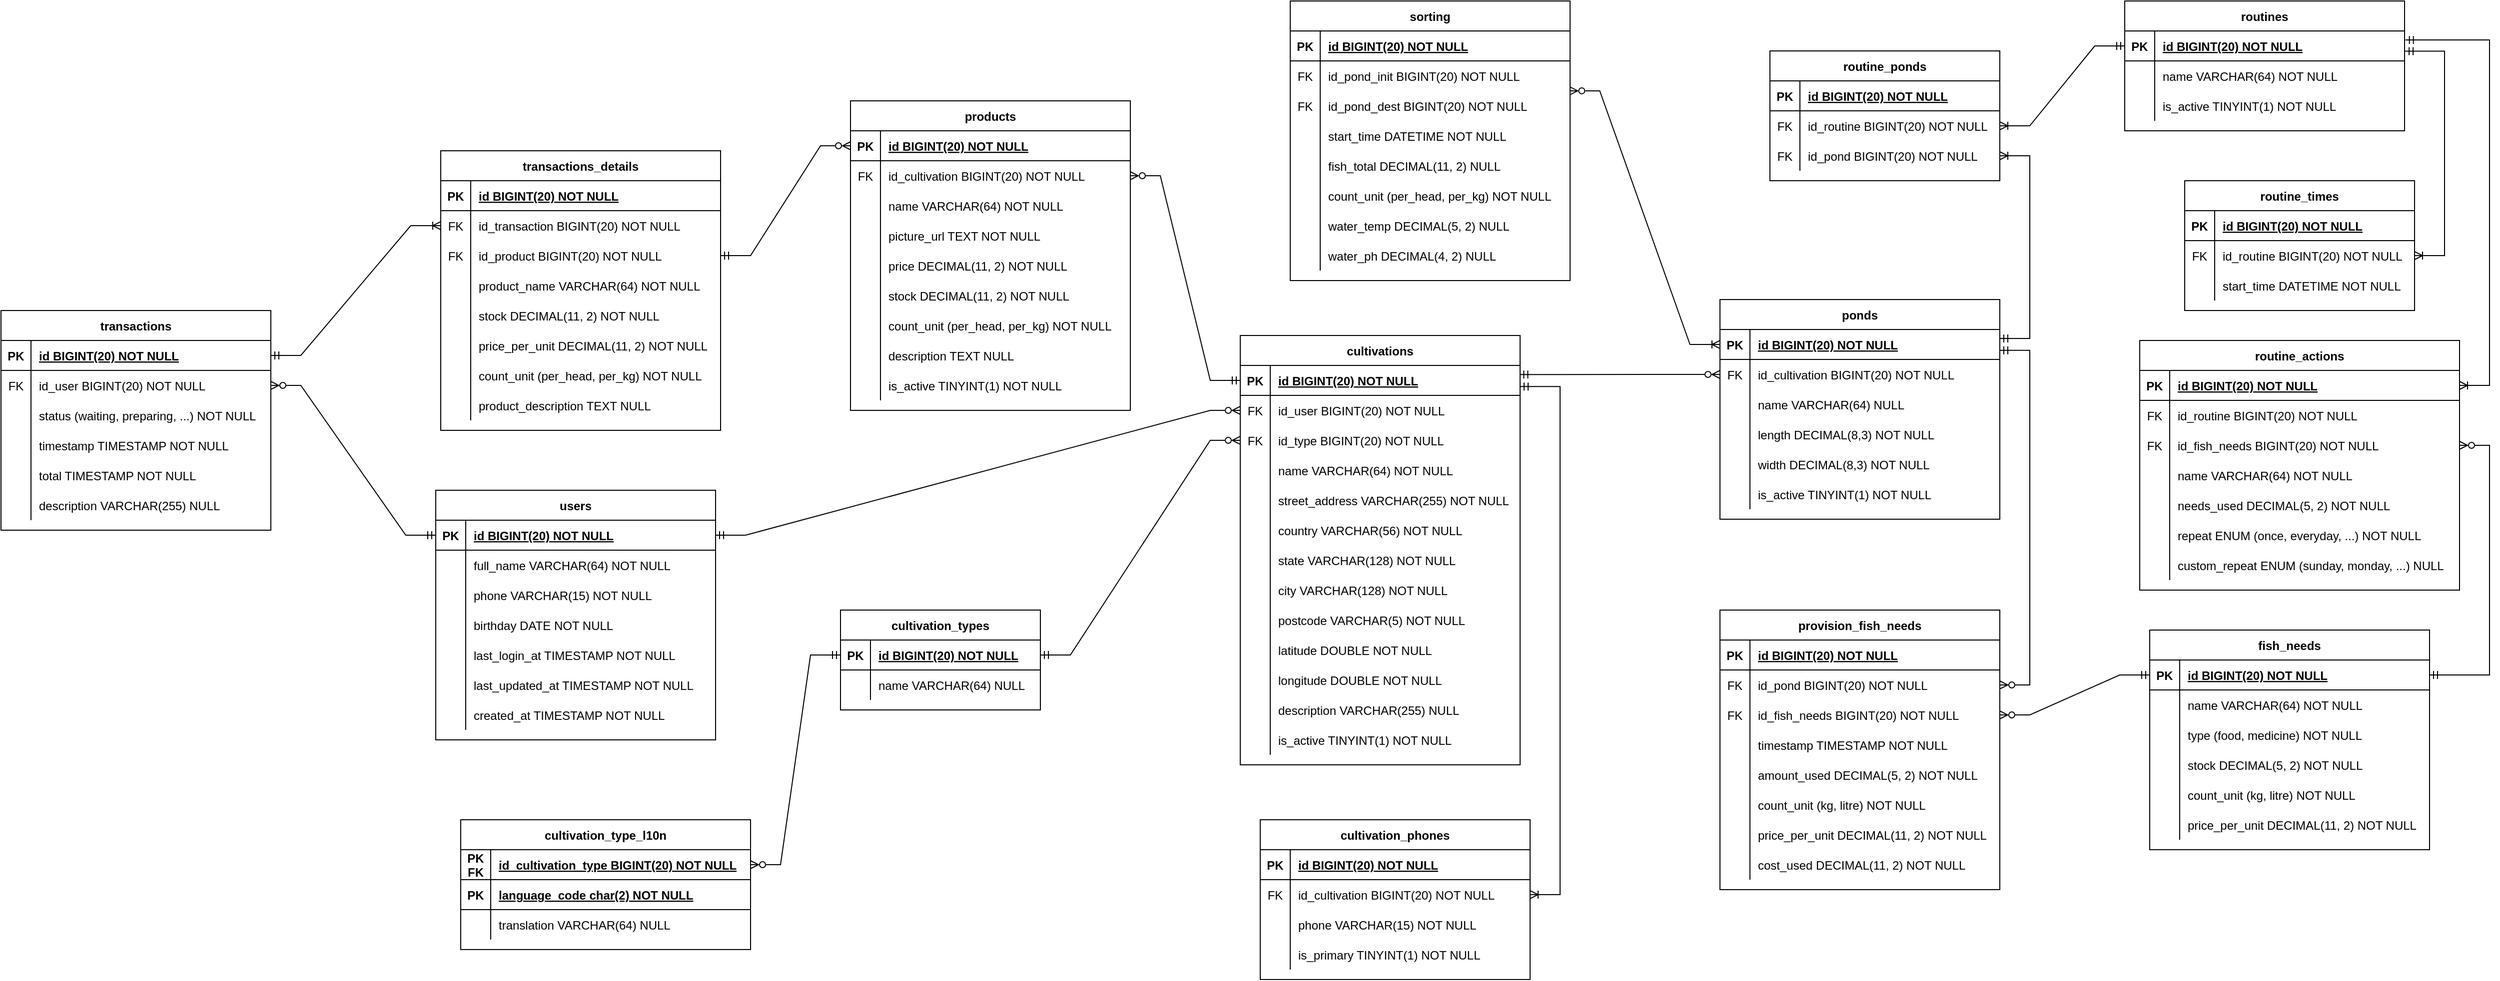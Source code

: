 <mxfile version="17.1.3" type="device"><diagram id="R2lEEEUBdFMjLlhIrx00" name="Page-1"><mxGraphModel dx="4583" dy="2714" grid="1" gridSize="10" guides="1" tooltips="1" connect="1" arrows="1" fold="1" page="1" pageScale="1" pageWidth="850" pageHeight="1100" math="0" shadow="0" extFonts="Permanent Marker^https://fonts.googleapis.com/css?family=Permanent+Marker"><root><mxCell id="0"/><mxCell id="1" parent="0"/><mxCell id="C-vyLk0tnHw3VtMMgP7b-23" value="users" style="shape=table;startSize=30;container=1;collapsible=1;childLayout=tableLayout;fixedRows=1;rowLines=0;fontStyle=1;align=center;resizeLast=1;" parent="1" vertex="1"><mxGeometry x="-585" y="220" width="280" height="250" as="geometry"/></mxCell><mxCell id="C-vyLk0tnHw3VtMMgP7b-24" value="" style="shape=partialRectangle;collapsible=0;dropTarget=0;pointerEvents=0;fillColor=none;points=[[0,0.5],[1,0.5]];portConstraint=eastwest;top=0;left=0;right=0;bottom=1;" parent="C-vyLk0tnHw3VtMMgP7b-23" vertex="1"><mxGeometry y="30" width="280" height="30" as="geometry"/></mxCell><mxCell id="C-vyLk0tnHw3VtMMgP7b-25" value="PK" style="shape=partialRectangle;overflow=hidden;connectable=0;fillColor=none;top=0;left=0;bottom=0;right=0;fontStyle=1;" parent="C-vyLk0tnHw3VtMMgP7b-24" vertex="1"><mxGeometry width="30" height="30" as="geometry"><mxRectangle width="30" height="30" as="alternateBounds"/></mxGeometry></mxCell><mxCell id="C-vyLk0tnHw3VtMMgP7b-26" value="id BIGINT(20) NOT NULL " style="shape=partialRectangle;overflow=hidden;connectable=0;fillColor=none;top=0;left=0;bottom=0;right=0;align=left;spacingLeft=6;fontStyle=5;" parent="C-vyLk0tnHw3VtMMgP7b-24" vertex="1"><mxGeometry x="30" width="250" height="30" as="geometry"><mxRectangle width="250" height="30" as="alternateBounds"/></mxGeometry></mxCell><mxCell id="C-vyLk0tnHw3VtMMgP7b-27" value="" style="shape=partialRectangle;collapsible=0;dropTarget=0;pointerEvents=0;fillColor=none;points=[[0,0.5],[1,0.5]];portConstraint=eastwest;top=0;left=0;right=0;bottom=0;" parent="C-vyLk0tnHw3VtMMgP7b-23" vertex="1"><mxGeometry y="60" width="280" height="30" as="geometry"/></mxCell><mxCell id="C-vyLk0tnHw3VtMMgP7b-28" value="" style="shape=partialRectangle;overflow=hidden;connectable=0;fillColor=none;top=0;left=0;bottom=0;right=0;" parent="C-vyLk0tnHw3VtMMgP7b-27" vertex="1"><mxGeometry width="30" height="30" as="geometry"><mxRectangle width="30" height="30" as="alternateBounds"/></mxGeometry></mxCell><mxCell id="C-vyLk0tnHw3VtMMgP7b-29" value="full_name VARCHAR(64) NOT NULL" style="shape=partialRectangle;overflow=hidden;connectable=0;fillColor=none;top=0;left=0;bottom=0;right=0;align=left;spacingLeft=6;" parent="C-vyLk0tnHw3VtMMgP7b-27" vertex="1"><mxGeometry x="30" width="250" height="30" as="geometry"><mxRectangle width="250" height="30" as="alternateBounds"/></mxGeometry></mxCell><mxCell id="x9hONy0HG_9o8rIFuR3a-1" value="" style="shape=partialRectangle;collapsible=0;dropTarget=0;pointerEvents=0;fillColor=none;points=[[0,0.5],[1,0.5]];portConstraint=eastwest;top=0;left=0;right=0;bottom=0;" parent="C-vyLk0tnHw3VtMMgP7b-23" vertex="1"><mxGeometry y="90" width="280" height="30" as="geometry"/></mxCell><mxCell id="x9hONy0HG_9o8rIFuR3a-2" value="" style="shape=partialRectangle;overflow=hidden;connectable=0;fillColor=none;top=0;left=0;bottom=0;right=0;" parent="x9hONy0HG_9o8rIFuR3a-1" vertex="1"><mxGeometry width="30" height="30" as="geometry"><mxRectangle width="30" height="30" as="alternateBounds"/></mxGeometry></mxCell><mxCell id="x9hONy0HG_9o8rIFuR3a-3" value="phone VARCHAR(15) NOT NULL" style="shape=partialRectangle;overflow=hidden;connectable=0;fillColor=none;top=0;left=0;bottom=0;right=0;align=left;spacingLeft=6;" parent="x9hONy0HG_9o8rIFuR3a-1" vertex="1"><mxGeometry x="30" width="250" height="30" as="geometry"><mxRectangle width="250" height="30" as="alternateBounds"/></mxGeometry></mxCell><mxCell id="x9hONy0HG_9o8rIFuR3a-4" value="" style="shape=partialRectangle;collapsible=0;dropTarget=0;pointerEvents=0;fillColor=none;points=[[0,0.5],[1,0.5]];portConstraint=eastwest;top=0;left=0;right=0;bottom=0;" parent="C-vyLk0tnHw3VtMMgP7b-23" vertex="1"><mxGeometry y="120" width="280" height="30" as="geometry"/></mxCell><mxCell id="x9hONy0HG_9o8rIFuR3a-5" value="" style="shape=partialRectangle;overflow=hidden;connectable=0;fillColor=none;top=0;left=0;bottom=0;right=0;" parent="x9hONy0HG_9o8rIFuR3a-4" vertex="1"><mxGeometry width="30" height="30" as="geometry"><mxRectangle width="30" height="30" as="alternateBounds"/></mxGeometry></mxCell><mxCell id="x9hONy0HG_9o8rIFuR3a-6" value="birthday DATE NOT NULL" style="shape=partialRectangle;overflow=hidden;connectable=0;fillColor=none;top=0;left=0;bottom=0;right=0;align=left;spacingLeft=6;" parent="x9hONy0HG_9o8rIFuR3a-4" vertex="1"><mxGeometry x="30" width="250" height="30" as="geometry"><mxRectangle width="250" height="30" as="alternateBounds"/></mxGeometry></mxCell><mxCell id="x9hONy0HG_9o8rIFuR3a-7" value="" style="shape=partialRectangle;collapsible=0;dropTarget=0;pointerEvents=0;fillColor=none;points=[[0,0.5],[1,0.5]];portConstraint=eastwest;top=0;left=0;right=0;bottom=0;" parent="C-vyLk0tnHw3VtMMgP7b-23" vertex="1"><mxGeometry y="150" width="280" height="30" as="geometry"/></mxCell><mxCell id="x9hONy0HG_9o8rIFuR3a-8" value="" style="shape=partialRectangle;overflow=hidden;connectable=0;fillColor=none;top=0;left=0;bottom=0;right=0;" parent="x9hONy0HG_9o8rIFuR3a-7" vertex="1"><mxGeometry width="30" height="30" as="geometry"><mxRectangle width="30" height="30" as="alternateBounds"/></mxGeometry></mxCell><mxCell id="x9hONy0HG_9o8rIFuR3a-9" value="last_login_at TIMESTAMP NOT NULL" style="shape=partialRectangle;overflow=hidden;connectable=0;fillColor=none;top=0;left=0;bottom=0;right=0;align=left;spacingLeft=6;" parent="x9hONy0HG_9o8rIFuR3a-7" vertex="1"><mxGeometry x="30" width="250" height="30" as="geometry"><mxRectangle width="250" height="30" as="alternateBounds"/></mxGeometry></mxCell><mxCell id="x9hONy0HG_9o8rIFuR3a-10" value="" style="shape=partialRectangle;collapsible=0;dropTarget=0;pointerEvents=0;fillColor=none;points=[[0,0.5],[1,0.5]];portConstraint=eastwest;top=0;left=0;right=0;bottom=0;" parent="C-vyLk0tnHw3VtMMgP7b-23" vertex="1"><mxGeometry y="180" width="280" height="30" as="geometry"/></mxCell><mxCell id="x9hONy0HG_9o8rIFuR3a-11" value="" style="shape=partialRectangle;overflow=hidden;connectable=0;fillColor=none;top=0;left=0;bottom=0;right=0;" parent="x9hONy0HG_9o8rIFuR3a-10" vertex="1"><mxGeometry width="30" height="30" as="geometry"><mxRectangle width="30" height="30" as="alternateBounds"/></mxGeometry></mxCell><mxCell id="x9hONy0HG_9o8rIFuR3a-12" value="last_updated_at TIMESTAMP NOT NULL" style="shape=partialRectangle;overflow=hidden;connectable=0;fillColor=none;top=0;left=0;bottom=0;right=0;align=left;spacingLeft=6;" parent="x9hONy0HG_9o8rIFuR3a-10" vertex="1"><mxGeometry x="30" width="250" height="30" as="geometry"><mxRectangle width="250" height="30" as="alternateBounds"/></mxGeometry></mxCell><mxCell id="x9hONy0HG_9o8rIFuR3a-13" value="" style="shape=partialRectangle;collapsible=0;dropTarget=0;pointerEvents=0;fillColor=none;points=[[0,0.5],[1,0.5]];portConstraint=eastwest;top=0;left=0;right=0;bottom=0;" parent="C-vyLk0tnHw3VtMMgP7b-23" vertex="1"><mxGeometry y="210" width="280" height="30" as="geometry"/></mxCell><mxCell id="x9hONy0HG_9o8rIFuR3a-14" value="" style="shape=partialRectangle;overflow=hidden;connectable=0;fillColor=none;top=0;left=0;bottom=0;right=0;" parent="x9hONy0HG_9o8rIFuR3a-13" vertex="1"><mxGeometry width="30" height="30" as="geometry"><mxRectangle width="30" height="30" as="alternateBounds"/></mxGeometry></mxCell><mxCell id="x9hONy0HG_9o8rIFuR3a-15" value="created_at TIMESTAMP NOT NULL" style="shape=partialRectangle;overflow=hidden;connectable=0;fillColor=none;top=0;left=0;bottom=0;right=0;align=left;spacingLeft=6;" parent="x9hONy0HG_9o8rIFuR3a-13" vertex="1"><mxGeometry x="30" width="250" height="30" as="geometry"><mxRectangle width="250" height="30" as="alternateBounds"/></mxGeometry></mxCell><mxCell id="x9hONy0HG_9o8rIFuR3a-16" value="cultivations" style="shape=table;startSize=30;container=1;collapsible=1;childLayout=tableLayout;fixedRows=1;rowLines=0;fontStyle=1;align=center;resizeLast=1;" parent="1" vertex="1"><mxGeometry x="220" y="65" width="280" height="430" as="geometry"/></mxCell><mxCell id="x9hONy0HG_9o8rIFuR3a-17" value="" style="shape=tableRow;horizontal=0;startSize=0;swimlaneHead=0;swimlaneBody=0;fillColor=none;collapsible=0;dropTarget=0;points=[[0,0.5],[1,0.5]];portConstraint=eastwest;top=0;left=0;right=0;bottom=1;" parent="x9hONy0HG_9o8rIFuR3a-16" vertex="1"><mxGeometry y="30" width="280" height="30" as="geometry"/></mxCell><mxCell id="x9hONy0HG_9o8rIFuR3a-18" value="PK" style="shape=partialRectangle;connectable=0;fillColor=none;top=0;left=0;bottom=0;right=0;fontStyle=1;overflow=hidden;" parent="x9hONy0HG_9o8rIFuR3a-17" vertex="1"><mxGeometry width="30" height="30" as="geometry"><mxRectangle width="30" height="30" as="alternateBounds"/></mxGeometry></mxCell><mxCell id="x9hONy0HG_9o8rIFuR3a-19" value="id BIGINT(20) NOT NULL" style="shape=partialRectangle;connectable=0;fillColor=none;top=0;left=0;bottom=0;right=0;align=left;spacingLeft=6;fontStyle=5;overflow=hidden;" parent="x9hONy0HG_9o8rIFuR3a-17" vertex="1"><mxGeometry x="30" width="250" height="30" as="geometry"><mxRectangle width="250" height="30" as="alternateBounds"/></mxGeometry></mxCell><mxCell id="x9hONy0HG_9o8rIFuR3a-20" value="" style="shape=tableRow;horizontal=0;startSize=0;swimlaneHead=0;swimlaneBody=0;fillColor=none;collapsible=0;dropTarget=0;points=[[0,0.5],[1,0.5]];portConstraint=eastwest;top=0;left=0;right=0;bottom=0;" parent="x9hONy0HG_9o8rIFuR3a-16" vertex="1"><mxGeometry y="60" width="280" height="30" as="geometry"/></mxCell><mxCell id="x9hONy0HG_9o8rIFuR3a-21" value="FK" style="shape=partialRectangle;connectable=0;fillColor=none;top=0;left=0;bottom=0;right=0;editable=1;overflow=hidden;" parent="x9hONy0HG_9o8rIFuR3a-20" vertex="1"><mxGeometry width="30" height="30" as="geometry"><mxRectangle width="30" height="30" as="alternateBounds"/></mxGeometry></mxCell><mxCell id="x9hONy0HG_9o8rIFuR3a-22" value="id_user BIGINT(20) NOT NULL" style="shape=partialRectangle;connectable=0;fillColor=none;top=0;left=0;bottom=0;right=0;align=left;spacingLeft=6;overflow=hidden;" parent="x9hONy0HG_9o8rIFuR3a-20" vertex="1"><mxGeometry x="30" width="250" height="30" as="geometry"><mxRectangle width="250" height="30" as="alternateBounds"/></mxGeometry></mxCell><mxCell id="x9hONy0HG_9o8rIFuR3a-26" value="" style="shape=tableRow;horizontal=0;startSize=0;swimlaneHead=0;swimlaneBody=0;fillColor=none;collapsible=0;dropTarget=0;points=[[0,0.5],[1,0.5]];portConstraint=eastwest;top=0;left=0;right=0;bottom=0;" parent="x9hONy0HG_9o8rIFuR3a-16" vertex="1"><mxGeometry y="90" width="280" height="30" as="geometry"/></mxCell><mxCell id="x9hONy0HG_9o8rIFuR3a-27" value="FK" style="shape=partialRectangle;connectable=0;fillColor=none;top=0;left=0;bottom=0;right=0;editable=1;overflow=hidden;" parent="x9hONy0HG_9o8rIFuR3a-26" vertex="1"><mxGeometry width="30" height="30" as="geometry"><mxRectangle width="30" height="30" as="alternateBounds"/></mxGeometry></mxCell><mxCell id="x9hONy0HG_9o8rIFuR3a-28" value="id_type BIGINT(20) NOT NULL" style="shape=partialRectangle;connectable=0;fillColor=none;top=0;left=0;bottom=0;right=0;align=left;spacingLeft=6;overflow=hidden;" parent="x9hONy0HG_9o8rIFuR3a-26" vertex="1"><mxGeometry x="30" width="250" height="30" as="geometry"><mxRectangle width="250" height="30" as="alternateBounds"/></mxGeometry></mxCell><mxCell id="x9hONy0HG_9o8rIFuR3a-23" value="" style="shape=tableRow;horizontal=0;startSize=0;swimlaneHead=0;swimlaneBody=0;fillColor=none;collapsible=0;dropTarget=0;points=[[0,0.5],[1,0.5]];portConstraint=eastwest;top=0;left=0;right=0;bottom=0;" parent="x9hONy0HG_9o8rIFuR3a-16" vertex="1"><mxGeometry y="120" width="280" height="30" as="geometry"/></mxCell><mxCell id="x9hONy0HG_9o8rIFuR3a-24" value="" style="shape=partialRectangle;connectable=0;fillColor=none;top=0;left=0;bottom=0;right=0;editable=1;overflow=hidden;" parent="x9hONy0HG_9o8rIFuR3a-23" vertex="1"><mxGeometry width="30" height="30" as="geometry"><mxRectangle width="30" height="30" as="alternateBounds"/></mxGeometry></mxCell><mxCell id="x9hONy0HG_9o8rIFuR3a-25" value="name VARCHAR(64) NOT NULL" style="shape=partialRectangle;connectable=0;fillColor=none;top=0;left=0;bottom=0;right=0;align=left;spacingLeft=6;overflow=hidden;" parent="x9hONy0HG_9o8rIFuR3a-23" vertex="1"><mxGeometry x="30" width="250" height="30" as="geometry"><mxRectangle width="250" height="30" as="alternateBounds"/></mxGeometry></mxCell><mxCell id="x9hONy0HG_9o8rIFuR3a-32" value="" style="shape=tableRow;horizontal=0;startSize=0;swimlaneHead=0;swimlaneBody=0;fillColor=none;collapsible=0;dropTarget=0;points=[[0,0.5],[1,0.5]];portConstraint=eastwest;top=0;left=0;right=0;bottom=0;" parent="x9hONy0HG_9o8rIFuR3a-16" vertex="1"><mxGeometry y="150" width="280" height="30" as="geometry"/></mxCell><mxCell id="x9hONy0HG_9o8rIFuR3a-33" value="" style="shape=partialRectangle;connectable=0;fillColor=none;top=0;left=0;bottom=0;right=0;editable=1;overflow=hidden;" parent="x9hONy0HG_9o8rIFuR3a-32" vertex="1"><mxGeometry width="30" height="30" as="geometry"><mxRectangle width="30" height="30" as="alternateBounds"/></mxGeometry></mxCell><mxCell id="x9hONy0HG_9o8rIFuR3a-34" value="street_address VARCHAR(255) NOT NULL" style="shape=partialRectangle;connectable=0;fillColor=none;top=0;left=0;bottom=0;right=0;align=left;spacingLeft=6;overflow=hidden;" parent="x9hONy0HG_9o8rIFuR3a-32" vertex="1"><mxGeometry x="30" width="250" height="30" as="geometry"><mxRectangle width="250" height="30" as="alternateBounds"/></mxGeometry></mxCell><mxCell id="x9hONy0HG_9o8rIFuR3a-35" value="" style="shape=tableRow;horizontal=0;startSize=0;swimlaneHead=0;swimlaneBody=0;fillColor=none;collapsible=0;dropTarget=0;points=[[0,0.5],[1,0.5]];portConstraint=eastwest;top=0;left=0;right=0;bottom=0;" parent="x9hONy0HG_9o8rIFuR3a-16" vertex="1"><mxGeometry y="180" width="280" height="30" as="geometry"/></mxCell><mxCell id="x9hONy0HG_9o8rIFuR3a-36" value="" style="shape=partialRectangle;connectable=0;fillColor=none;top=0;left=0;bottom=0;right=0;editable=1;overflow=hidden;" parent="x9hONy0HG_9o8rIFuR3a-35" vertex="1"><mxGeometry width="30" height="30" as="geometry"><mxRectangle width="30" height="30" as="alternateBounds"/></mxGeometry></mxCell><mxCell id="x9hONy0HG_9o8rIFuR3a-37" value="country VARCHAR(56) NOT NULL" style="shape=partialRectangle;connectable=0;fillColor=none;top=0;left=0;bottom=0;right=0;align=left;spacingLeft=6;overflow=hidden;" parent="x9hONy0HG_9o8rIFuR3a-35" vertex="1"><mxGeometry x="30" width="250" height="30" as="geometry"><mxRectangle width="250" height="30" as="alternateBounds"/></mxGeometry></mxCell><mxCell id="x9hONy0HG_9o8rIFuR3a-38" value="" style="shape=tableRow;horizontal=0;startSize=0;swimlaneHead=0;swimlaneBody=0;fillColor=none;collapsible=0;dropTarget=0;points=[[0,0.5],[1,0.5]];portConstraint=eastwest;top=0;left=0;right=0;bottom=0;" parent="x9hONy0HG_9o8rIFuR3a-16" vertex="1"><mxGeometry y="210" width="280" height="30" as="geometry"/></mxCell><mxCell id="x9hONy0HG_9o8rIFuR3a-39" value="" style="shape=partialRectangle;connectable=0;fillColor=none;top=0;left=0;bottom=0;right=0;editable=1;overflow=hidden;" parent="x9hONy0HG_9o8rIFuR3a-38" vertex="1"><mxGeometry width="30" height="30" as="geometry"><mxRectangle width="30" height="30" as="alternateBounds"/></mxGeometry></mxCell><mxCell id="x9hONy0HG_9o8rIFuR3a-40" value="state VARCHAR(128) NOT NULL" style="shape=partialRectangle;connectable=0;fillColor=none;top=0;left=0;bottom=0;right=0;align=left;spacingLeft=6;overflow=hidden;" parent="x9hONy0HG_9o8rIFuR3a-38" vertex="1"><mxGeometry x="30" width="250" height="30" as="geometry"><mxRectangle width="250" height="30" as="alternateBounds"/></mxGeometry></mxCell><mxCell id="x9hONy0HG_9o8rIFuR3a-41" value="" style="shape=tableRow;horizontal=0;startSize=0;swimlaneHead=0;swimlaneBody=0;fillColor=none;collapsible=0;dropTarget=0;points=[[0,0.5],[1,0.5]];portConstraint=eastwest;top=0;left=0;right=0;bottom=0;" parent="x9hONy0HG_9o8rIFuR3a-16" vertex="1"><mxGeometry y="240" width="280" height="30" as="geometry"/></mxCell><mxCell id="x9hONy0HG_9o8rIFuR3a-42" value="" style="shape=partialRectangle;connectable=0;fillColor=none;top=0;left=0;bottom=0;right=0;editable=1;overflow=hidden;" parent="x9hONy0HG_9o8rIFuR3a-41" vertex="1"><mxGeometry width="30" height="30" as="geometry"><mxRectangle width="30" height="30" as="alternateBounds"/></mxGeometry></mxCell><mxCell id="x9hONy0HG_9o8rIFuR3a-43" value="city VARCHAR(128) NOT NULL" style="shape=partialRectangle;connectable=0;fillColor=none;top=0;left=0;bottom=0;right=0;align=left;spacingLeft=6;overflow=hidden;" parent="x9hONy0HG_9o8rIFuR3a-41" vertex="1"><mxGeometry x="30" width="250" height="30" as="geometry"><mxRectangle width="250" height="30" as="alternateBounds"/></mxGeometry></mxCell><mxCell id="x9hONy0HG_9o8rIFuR3a-44" value="" style="shape=tableRow;horizontal=0;startSize=0;swimlaneHead=0;swimlaneBody=0;fillColor=none;collapsible=0;dropTarget=0;points=[[0,0.5],[1,0.5]];portConstraint=eastwest;top=0;left=0;right=0;bottom=0;" parent="x9hONy0HG_9o8rIFuR3a-16" vertex="1"><mxGeometry y="270" width="280" height="30" as="geometry"/></mxCell><mxCell id="x9hONy0HG_9o8rIFuR3a-45" value="" style="shape=partialRectangle;connectable=0;fillColor=none;top=0;left=0;bottom=0;right=0;editable=1;overflow=hidden;" parent="x9hONy0HG_9o8rIFuR3a-44" vertex="1"><mxGeometry width="30" height="30" as="geometry"><mxRectangle width="30" height="30" as="alternateBounds"/></mxGeometry></mxCell><mxCell id="x9hONy0HG_9o8rIFuR3a-46" value="postcode VARCHAR(5) NOT NULL" style="shape=partialRectangle;connectable=0;fillColor=none;top=0;left=0;bottom=0;right=0;align=left;spacingLeft=6;overflow=hidden;" parent="x9hONy0HG_9o8rIFuR3a-44" vertex="1"><mxGeometry x="30" width="250" height="30" as="geometry"><mxRectangle width="250" height="30" as="alternateBounds"/></mxGeometry></mxCell><mxCell id="x9hONy0HG_9o8rIFuR3a-47" value="" style="shape=tableRow;horizontal=0;startSize=0;swimlaneHead=0;swimlaneBody=0;fillColor=none;collapsible=0;dropTarget=0;points=[[0,0.5],[1,0.5]];portConstraint=eastwest;top=0;left=0;right=0;bottom=0;" parent="x9hONy0HG_9o8rIFuR3a-16" vertex="1"><mxGeometry y="300" width="280" height="30" as="geometry"/></mxCell><mxCell id="x9hONy0HG_9o8rIFuR3a-48" value="" style="shape=partialRectangle;connectable=0;fillColor=none;top=0;left=0;bottom=0;right=0;editable=1;overflow=hidden;" parent="x9hONy0HG_9o8rIFuR3a-47" vertex="1"><mxGeometry width="30" height="30" as="geometry"><mxRectangle width="30" height="30" as="alternateBounds"/></mxGeometry></mxCell><mxCell id="x9hONy0HG_9o8rIFuR3a-49" value="latitude DOUBLE NOT NULL" style="shape=partialRectangle;connectable=0;fillColor=none;top=0;left=0;bottom=0;right=0;align=left;spacingLeft=6;overflow=hidden;" parent="x9hONy0HG_9o8rIFuR3a-47" vertex="1"><mxGeometry x="30" width="250" height="30" as="geometry"><mxRectangle width="250" height="30" as="alternateBounds"/></mxGeometry></mxCell><mxCell id="x9hONy0HG_9o8rIFuR3a-50" value="" style="shape=tableRow;horizontal=0;startSize=0;swimlaneHead=0;swimlaneBody=0;fillColor=none;collapsible=0;dropTarget=0;points=[[0,0.5],[1,0.5]];portConstraint=eastwest;top=0;left=0;right=0;bottom=0;" parent="x9hONy0HG_9o8rIFuR3a-16" vertex="1"><mxGeometry y="330" width="280" height="30" as="geometry"/></mxCell><mxCell id="x9hONy0HG_9o8rIFuR3a-51" value="" style="shape=partialRectangle;connectable=0;fillColor=none;top=0;left=0;bottom=0;right=0;editable=1;overflow=hidden;" parent="x9hONy0HG_9o8rIFuR3a-50" vertex="1"><mxGeometry width="30" height="30" as="geometry"><mxRectangle width="30" height="30" as="alternateBounds"/></mxGeometry></mxCell><mxCell id="x9hONy0HG_9o8rIFuR3a-52" value="longitude DOUBLE NOT NULL" style="shape=partialRectangle;connectable=0;fillColor=none;top=0;left=0;bottom=0;right=0;align=left;spacingLeft=6;overflow=hidden;" parent="x9hONy0HG_9o8rIFuR3a-50" vertex="1"><mxGeometry x="30" width="250" height="30" as="geometry"><mxRectangle width="250" height="30" as="alternateBounds"/></mxGeometry></mxCell><mxCell id="x9hONy0HG_9o8rIFuR3a-53" value="" style="shape=tableRow;horizontal=0;startSize=0;swimlaneHead=0;swimlaneBody=0;fillColor=none;collapsible=0;dropTarget=0;points=[[0,0.5],[1,0.5]];portConstraint=eastwest;top=0;left=0;right=0;bottom=0;" parent="x9hONy0HG_9o8rIFuR3a-16" vertex="1"><mxGeometry y="360" width="280" height="30" as="geometry"/></mxCell><mxCell id="x9hONy0HG_9o8rIFuR3a-54" value="" style="shape=partialRectangle;connectable=0;fillColor=none;top=0;left=0;bottom=0;right=0;editable=1;overflow=hidden;" parent="x9hONy0HG_9o8rIFuR3a-53" vertex="1"><mxGeometry width="30" height="30" as="geometry"><mxRectangle width="30" height="30" as="alternateBounds"/></mxGeometry></mxCell><mxCell id="x9hONy0HG_9o8rIFuR3a-55" value="description VARCHAR(255) NULL" style="shape=partialRectangle;connectable=0;fillColor=none;top=0;left=0;bottom=0;right=0;align=left;spacingLeft=6;overflow=hidden;" parent="x9hONy0HG_9o8rIFuR3a-53" vertex="1"><mxGeometry x="30" width="250" height="30" as="geometry"><mxRectangle width="250" height="30" as="alternateBounds"/></mxGeometry></mxCell><mxCell id="x9hONy0HG_9o8rIFuR3a-56" value="" style="shape=tableRow;horizontal=0;startSize=0;swimlaneHead=0;swimlaneBody=0;fillColor=none;collapsible=0;dropTarget=0;points=[[0,0.5],[1,0.5]];portConstraint=eastwest;top=0;left=0;right=0;bottom=0;" parent="x9hONy0HG_9o8rIFuR3a-16" vertex="1"><mxGeometry y="390" width="280" height="30" as="geometry"/></mxCell><mxCell id="x9hONy0HG_9o8rIFuR3a-57" value="" style="shape=partialRectangle;connectable=0;fillColor=none;top=0;left=0;bottom=0;right=0;editable=1;overflow=hidden;" parent="x9hONy0HG_9o8rIFuR3a-56" vertex="1"><mxGeometry width="30" height="30" as="geometry"><mxRectangle width="30" height="30" as="alternateBounds"/></mxGeometry></mxCell><mxCell id="x9hONy0HG_9o8rIFuR3a-58" value="is_active TINYINT(1) NOT NULL" style="shape=partialRectangle;connectable=0;fillColor=none;top=0;left=0;bottom=0;right=0;align=left;spacingLeft=6;overflow=hidden;" parent="x9hONy0HG_9o8rIFuR3a-56" vertex="1"><mxGeometry x="30" width="250" height="30" as="geometry"><mxRectangle width="250" height="30" as="alternateBounds"/></mxGeometry></mxCell><mxCell id="x9hONy0HG_9o8rIFuR3a-59" value="cultivation_phones" style="shape=table;startSize=30;container=1;collapsible=1;childLayout=tableLayout;fixedRows=1;rowLines=0;fontStyle=1;align=center;resizeLast=1;" parent="1" vertex="1"><mxGeometry x="240" y="550" width="270" height="160" as="geometry"/></mxCell><mxCell id="x9hONy0HG_9o8rIFuR3a-60" value="" style="shape=tableRow;horizontal=0;startSize=0;swimlaneHead=0;swimlaneBody=0;fillColor=none;collapsible=0;dropTarget=0;points=[[0,0.5],[1,0.5]];portConstraint=eastwest;top=0;left=0;right=0;bottom=1;" parent="x9hONy0HG_9o8rIFuR3a-59" vertex="1"><mxGeometry y="30" width="270" height="30" as="geometry"/></mxCell><mxCell id="x9hONy0HG_9o8rIFuR3a-61" value="PK" style="shape=partialRectangle;connectable=0;fillColor=none;top=0;left=0;bottom=0;right=0;fontStyle=1;overflow=hidden;" parent="x9hONy0HG_9o8rIFuR3a-60" vertex="1"><mxGeometry width="30" height="30" as="geometry"><mxRectangle width="30" height="30" as="alternateBounds"/></mxGeometry></mxCell><mxCell id="x9hONy0HG_9o8rIFuR3a-62" value="id BIGINT(20) NOT NULL" style="shape=partialRectangle;connectable=0;fillColor=none;top=0;left=0;bottom=0;right=0;align=left;spacingLeft=6;fontStyle=5;overflow=hidden;" parent="x9hONy0HG_9o8rIFuR3a-60" vertex="1"><mxGeometry x="30" width="240" height="30" as="geometry"><mxRectangle width="240" height="30" as="alternateBounds"/></mxGeometry></mxCell><mxCell id="x9hONy0HG_9o8rIFuR3a-63" value="" style="shape=tableRow;horizontal=0;startSize=0;swimlaneHead=0;swimlaneBody=0;fillColor=none;collapsible=0;dropTarget=0;points=[[0,0.5],[1,0.5]];portConstraint=eastwest;top=0;left=0;right=0;bottom=0;" parent="x9hONy0HG_9o8rIFuR3a-59" vertex="1"><mxGeometry y="60" width="270" height="30" as="geometry"/></mxCell><mxCell id="x9hONy0HG_9o8rIFuR3a-64" value="FK" style="shape=partialRectangle;connectable=0;fillColor=none;top=0;left=0;bottom=0;right=0;editable=1;overflow=hidden;" parent="x9hONy0HG_9o8rIFuR3a-63" vertex="1"><mxGeometry width="30" height="30" as="geometry"><mxRectangle width="30" height="30" as="alternateBounds"/></mxGeometry></mxCell><mxCell id="x9hONy0HG_9o8rIFuR3a-65" value="id_cultivation BIGINT(20) NOT NULL" style="shape=partialRectangle;connectable=0;fillColor=none;top=0;left=0;bottom=0;right=0;align=left;spacingLeft=6;overflow=hidden;" parent="x9hONy0HG_9o8rIFuR3a-63" vertex="1"><mxGeometry x="30" width="240" height="30" as="geometry"><mxRectangle width="240" height="30" as="alternateBounds"/></mxGeometry></mxCell><mxCell id="x9hONy0HG_9o8rIFuR3a-66" value="" style="shape=tableRow;horizontal=0;startSize=0;swimlaneHead=0;swimlaneBody=0;fillColor=none;collapsible=0;dropTarget=0;points=[[0,0.5],[1,0.5]];portConstraint=eastwest;top=0;left=0;right=0;bottom=0;" parent="x9hONy0HG_9o8rIFuR3a-59" vertex="1"><mxGeometry y="90" width="270" height="30" as="geometry"/></mxCell><mxCell id="x9hONy0HG_9o8rIFuR3a-67" value="" style="shape=partialRectangle;connectable=0;fillColor=none;top=0;left=0;bottom=0;right=0;editable=1;overflow=hidden;" parent="x9hONy0HG_9o8rIFuR3a-66" vertex="1"><mxGeometry width="30" height="30" as="geometry"><mxRectangle width="30" height="30" as="alternateBounds"/></mxGeometry></mxCell><mxCell id="x9hONy0HG_9o8rIFuR3a-68" value="phone VARCHAR(15) NOT NULL" style="shape=partialRectangle;connectable=0;fillColor=none;top=0;left=0;bottom=0;right=0;align=left;spacingLeft=6;overflow=hidden;" parent="x9hONy0HG_9o8rIFuR3a-66" vertex="1"><mxGeometry x="30" width="240" height="30" as="geometry"><mxRectangle width="240" height="30" as="alternateBounds"/></mxGeometry></mxCell><mxCell id="x9hONy0HG_9o8rIFuR3a-69" value="" style="shape=tableRow;horizontal=0;startSize=0;swimlaneHead=0;swimlaneBody=0;fillColor=none;collapsible=0;dropTarget=0;points=[[0,0.5],[1,0.5]];portConstraint=eastwest;top=0;left=0;right=0;bottom=0;" parent="x9hONy0HG_9o8rIFuR3a-59" vertex="1"><mxGeometry y="120" width="270" height="30" as="geometry"/></mxCell><mxCell id="x9hONy0HG_9o8rIFuR3a-70" value="" style="shape=partialRectangle;connectable=0;fillColor=none;top=0;left=0;bottom=0;right=0;editable=1;overflow=hidden;" parent="x9hONy0HG_9o8rIFuR3a-69" vertex="1"><mxGeometry width="30" height="30" as="geometry"><mxRectangle width="30" height="30" as="alternateBounds"/></mxGeometry></mxCell><mxCell id="x9hONy0HG_9o8rIFuR3a-71" value="is_primary TINYINT(1) NOT NULL" style="shape=partialRectangle;connectable=0;fillColor=none;top=0;left=0;bottom=0;right=0;align=left;spacingLeft=6;overflow=hidden;" parent="x9hONy0HG_9o8rIFuR3a-69" vertex="1"><mxGeometry x="30" width="240" height="30" as="geometry"><mxRectangle width="240" height="30" as="alternateBounds"/></mxGeometry></mxCell><mxCell id="x9hONy0HG_9o8rIFuR3a-76" value="ponds" style="shape=table;startSize=30;container=1;collapsible=1;childLayout=tableLayout;fixedRows=1;rowLines=0;fontStyle=1;align=center;resizeLast=1;" parent="1" vertex="1"><mxGeometry x="700" y="29" width="280" height="220" as="geometry"/></mxCell><mxCell id="x9hONy0HG_9o8rIFuR3a-77" value="" style="shape=tableRow;horizontal=0;startSize=0;swimlaneHead=0;swimlaneBody=0;fillColor=none;collapsible=0;dropTarget=0;points=[[0,0.5],[1,0.5]];portConstraint=eastwest;top=0;left=0;right=0;bottom=1;" parent="x9hONy0HG_9o8rIFuR3a-76" vertex="1"><mxGeometry y="30" width="280" height="30" as="geometry"/></mxCell><mxCell id="x9hONy0HG_9o8rIFuR3a-78" value="PK" style="shape=partialRectangle;connectable=0;fillColor=none;top=0;left=0;bottom=0;right=0;fontStyle=1;overflow=hidden;" parent="x9hONy0HG_9o8rIFuR3a-77" vertex="1"><mxGeometry width="30" height="30" as="geometry"><mxRectangle width="30" height="30" as="alternateBounds"/></mxGeometry></mxCell><mxCell id="x9hONy0HG_9o8rIFuR3a-79" value="id BIGINT(20) NOT NULL" style="shape=partialRectangle;connectable=0;fillColor=none;top=0;left=0;bottom=0;right=0;align=left;spacingLeft=6;fontStyle=5;overflow=hidden;" parent="x9hONy0HG_9o8rIFuR3a-77" vertex="1"><mxGeometry x="30" width="250" height="30" as="geometry"><mxRectangle width="250" height="30" as="alternateBounds"/></mxGeometry></mxCell><mxCell id="x9hONy0HG_9o8rIFuR3a-80" value="" style="shape=tableRow;horizontal=0;startSize=0;swimlaneHead=0;swimlaneBody=0;fillColor=none;collapsible=0;dropTarget=0;points=[[0,0.5],[1,0.5]];portConstraint=eastwest;top=0;left=0;right=0;bottom=0;" parent="x9hONy0HG_9o8rIFuR3a-76" vertex="1"><mxGeometry y="60" width="280" height="30" as="geometry"/></mxCell><mxCell id="x9hONy0HG_9o8rIFuR3a-81" value="FK" style="shape=partialRectangle;connectable=0;fillColor=none;top=0;left=0;bottom=0;right=0;editable=1;overflow=hidden;" parent="x9hONy0HG_9o8rIFuR3a-80" vertex="1"><mxGeometry width="30" height="30" as="geometry"><mxRectangle width="30" height="30" as="alternateBounds"/></mxGeometry></mxCell><mxCell id="x9hONy0HG_9o8rIFuR3a-82" value="id_cultivation BIGINT(20) NOT NULL" style="shape=partialRectangle;connectable=0;fillColor=none;top=0;left=0;bottom=0;right=0;align=left;spacingLeft=6;overflow=hidden;" parent="x9hONy0HG_9o8rIFuR3a-80" vertex="1"><mxGeometry x="30" width="250" height="30" as="geometry"><mxRectangle width="250" height="30" as="alternateBounds"/></mxGeometry></mxCell><mxCell id="x9hONy0HG_9o8rIFuR3a-83" value="" style="shape=tableRow;horizontal=0;startSize=0;swimlaneHead=0;swimlaneBody=0;fillColor=none;collapsible=0;dropTarget=0;points=[[0,0.5],[1,0.5]];portConstraint=eastwest;top=0;left=0;right=0;bottom=0;" parent="x9hONy0HG_9o8rIFuR3a-76" vertex="1"><mxGeometry y="90" width="280" height="30" as="geometry"/></mxCell><mxCell id="x9hONy0HG_9o8rIFuR3a-84" value="" style="shape=partialRectangle;connectable=0;fillColor=none;top=0;left=0;bottom=0;right=0;editable=1;overflow=hidden;" parent="x9hONy0HG_9o8rIFuR3a-83" vertex="1"><mxGeometry width="30" height="30" as="geometry"><mxRectangle width="30" height="30" as="alternateBounds"/></mxGeometry></mxCell><mxCell id="x9hONy0HG_9o8rIFuR3a-85" value="name VARCHAR(64) NULL" style="shape=partialRectangle;connectable=0;fillColor=none;top=0;left=0;bottom=0;right=0;align=left;spacingLeft=6;overflow=hidden;" parent="x9hONy0HG_9o8rIFuR3a-83" vertex="1"><mxGeometry x="30" width="250" height="30" as="geometry"><mxRectangle width="250" height="30" as="alternateBounds"/></mxGeometry></mxCell><mxCell id="x9hONy0HG_9o8rIFuR3a-86" value="" style="shape=tableRow;horizontal=0;startSize=0;swimlaneHead=0;swimlaneBody=0;fillColor=none;collapsible=0;dropTarget=0;points=[[0,0.5],[1,0.5]];portConstraint=eastwest;top=0;left=0;right=0;bottom=0;" parent="x9hONy0HG_9o8rIFuR3a-76" vertex="1"><mxGeometry y="120" width="280" height="30" as="geometry"/></mxCell><mxCell id="x9hONy0HG_9o8rIFuR3a-87" value="" style="shape=partialRectangle;connectable=0;fillColor=none;top=0;left=0;bottom=0;right=0;editable=1;overflow=hidden;" parent="x9hONy0HG_9o8rIFuR3a-86" vertex="1"><mxGeometry width="30" height="30" as="geometry"><mxRectangle width="30" height="30" as="alternateBounds"/></mxGeometry></mxCell><mxCell id="x9hONy0HG_9o8rIFuR3a-88" value="length DECIMAL(8,3) NOT NULL" style="shape=partialRectangle;connectable=0;fillColor=none;top=0;left=0;bottom=0;right=0;align=left;spacingLeft=6;overflow=hidden;" parent="x9hONy0HG_9o8rIFuR3a-86" vertex="1"><mxGeometry x="30" width="250" height="30" as="geometry"><mxRectangle width="250" height="30" as="alternateBounds"/></mxGeometry></mxCell><mxCell id="x9hONy0HG_9o8rIFuR3a-89" value="" style="shape=tableRow;horizontal=0;startSize=0;swimlaneHead=0;swimlaneBody=0;fillColor=none;collapsible=0;dropTarget=0;points=[[0,0.5],[1,0.5]];portConstraint=eastwest;top=0;left=0;right=0;bottom=0;" parent="x9hONy0HG_9o8rIFuR3a-76" vertex="1"><mxGeometry y="150" width="280" height="30" as="geometry"/></mxCell><mxCell id="x9hONy0HG_9o8rIFuR3a-90" value="" style="shape=partialRectangle;connectable=0;fillColor=none;top=0;left=0;bottom=0;right=0;editable=1;overflow=hidden;" parent="x9hONy0HG_9o8rIFuR3a-89" vertex="1"><mxGeometry width="30" height="30" as="geometry"><mxRectangle width="30" height="30" as="alternateBounds"/></mxGeometry></mxCell><mxCell id="x9hONy0HG_9o8rIFuR3a-91" value="width DECIMAL(8,3) NOT NULL" style="shape=partialRectangle;connectable=0;fillColor=none;top=0;left=0;bottom=0;right=0;align=left;spacingLeft=6;overflow=hidden;" parent="x9hONy0HG_9o8rIFuR3a-89" vertex="1"><mxGeometry x="30" width="250" height="30" as="geometry"><mxRectangle width="250" height="30" as="alternateBounds"/></mxGeometry></mxCell><mxCell id="x9hONy0HG_9o8rIFuR3a-93" value="" style="shape=tableRow;horizontal=0;startSize=0;swimlaneHead=0;swimlaneBody=0;fillColor=none;collapsible=0;dropTarget=0;points=[[0,0.5],[1,0.5]];portConstraint=eastwest;top=0;left=0;right=0;bottom=0;" parent="x9hONy0HG_9o8rIFuR3a-76" vertex="1"><mxGeometry y="180" width="280" height="30" as="geometry"/></mxCell><mxCell id="x9hONy0HG_9o8rIFuR3a-94" value="" style="shape=partialRectangle;connectable=0;fillColor=none;top=0;left=0;bottom=0;right=0;editable=1;overflow=hidden;" parent="x9hONy0HG_9o8rIFuR3a-93" vertex="1"><mxGeometry width="30" height="30" as="geometry"><mxRectangle width="30" height="30" as="alternateBounds"/></mxGeometry></mxCell><mxCell id="x9hONy0HG_9o8rIFuR3a-95" value="is_active TINYINT(1) NOT NULL" style="shape=partialRectangle;connectable=0;fillColor=none;top=0;left=0;bottom=0;right=0;align=left;spacingLeft=6;overflow=hidden;" parent="x9hONy0HG_9o8rIFuR3a-93" vertex="1"><mxGeometry x="30" width="250" height="30" as="geometry"><mxRectangle width="250" height="30" as="alternateBounds"/></mxGeometry></mxCell><mxCell id="x9hONy0HG_9o8rIFuR3a-96" value="sorting" style="shape=table;startSize=30;container=1;collapsible=1;childLayout=tableLayout;fixedRows=1;rowLines=0;fontStyle=1;align=center;resizeLast=1;" parent="1" vertex="1"><mxGeometry x="270" y="-270" width="280" height="280" as="geometry"/></mxCell><mxCell id="x9hONy0HG_9o8rIFuR3a-97" value="" style="shape=tableRow;horizontal=0;startSize=0;swimlaneHead=0;swimlaneBody=0;fillColor=none;collapsible=0;dropTarget=0;points=[[0,0.5],[1,0.5]];portConstraint=eastwest;top=0;left=0;right=0;bottom=1;" parent="x9hONy0HG_9o8rIFuR3a-96" vertex="1"><mxGeometry y="30" width="280" height="30" as="geometry"/></mxCell><mxCell id="x9hONy0HG_9o8rIFuR3a-98" value="PK" style="shape=partialRectangle;connectable=0;fillColor=none;top=0;left=0;bottom=0;right=0;fontStyle=1;overflow=hidden;" parent="x9hONy0HG_9o8rIFuR3a-97" vertex="1"><mxGeometry width="30" height="30" as="geometry"><mxRectangle width="30" height="30" as="alternateBounds"/></mxGeometry></mxCell><mxCell id="x9hONy0HG_9o8rIFuR3a-99" value="id BIGINT(20) NOT NULL" style="shape=partialRectangle;connectable=0;fillColor=none;top=0;left=0;bottom=0;right=0;align=left;spacingLeft=6;fontStyle=5;overflow=hidden;" parent="x9hONy0HG_9o8rIFuR3a-97" vertex="1"><mxGeometry x="30" width="250" height="30" as="geometry"><mxRectangle width="250" height="30" as="alternateBounds"/></mxGeometry></mxCell><mxCell id="x9hONy0HG_9o8rIFuR3a-100" value="" style="shape=tableRow;horizontal=0;startSize=0;swimlaneHead=0;swimlaneBody=0;fillColor=none;collapsible=0;dropTarget=0;points=[[0,0.5],[1,0.5]];portConstraint=eastwest;top=0;left=0;right=0;bottom=0;" parent="x9hONy0HG_9o8rIFuR3a-96" vertex="1"><mxGeometry y="60" width="280" height="30" as="geometry"/></mxCell><mxCell id="x9hONy0HG_9o8rIFuR3a-101" value="FK" style="shape=partialRectangle;connectable=0;fillColor=none;top=0;left=0;bottom=0;right=0;editable=1;overflow=hidden;" parent="x9hONy0HG_9o8rIFuR3a-100" vertex="1"><mxGeometry width="30" height="30" as="geometry"><mxRectangle width="30" height="30" as="alternateBounds"/></mxGeometry></mxCell><mxCell id="x9hONy0HG_9o8rIFuR3a-102" value="id_pond_init BIGINT(20) NOT NULL" style="shape=partialRectangle;connectable=0;fillColor=none;top=0;left=0;bottom=0;right=0;align=left;spacingLeft=6;overflow=hidden;" parent="x9hONy0HG_9o8rIFuR3a-100" vertex="1"><mxGeometry x="30" width="250" height="30" as="geometry"><mxRectangle width="250" height="30" as="alternateBounds"/></mxGeometry></mxCell><mxCell id="x9hONy0HG_9o8rIFuR3a-115" value="" style="shape=tableRow;horizontal=0;startSize=0;swimlaneHead=0;swimlaneBody=0;fillColor=none;collapsible=0;dropTarget=0;points=[[0,0.5],[1,0.5]];portConstraint=eastwest;top=0;left=0;right=0;bottom=0;" parent="x9hONy0HG_9o8rIFuR3a-96" vertex="1"><mxGeometry y="90" width="280" height="30" as="geometry"/></mxCell><mxCell id="x9hONy0HG_9o8rIFuR3a-116" value="FK" style="shape=partialRectangle;connectable=0;fillColor=none;top=0;left=0;bottom=0;right=0;editable=1;overflow=hidden;" parent="x9hONy0HG_9o8rIFuR3a-115" vertex="1"><mxGeometry width="30" height="30" as="geometry"><mxRectangle width="30" height="30" as="alternateBounds"/></mxGeometry></mxCell><mxCell id="x9hONy0HG_9o8rIFuR3a-117" value="id_pond_dest BIGINT(20) NOT NULL" style="shape=partialRectangle;connectable=0;fillColor=none;top=0;left=0;bottom=0;right=0;align=left;spacingLeft=6;overflow=hidden;" parent="x9hONy0HG_9o8rIFuR3a-115" vertex="1"><mxGeometry x="30" width="250" height="30" as="geometry"><mxRectangle width="250" height="30" as="alternateBounds"/></mxGeometry></mxCell><mxCell id="x9hONy0HG_9o8rIFuR3a-103" value="" style="shape=tableRow;horizontal=0;startSize=0;swimlaneHead=0;swimlaneBody=0;fillColor=none;collapsible=0;dropTarget=0;points=[[0,0.5],[1,0.5]];portConstraint=eastwest;top=0;left=0;right=0;bottom=0;" parent="x9hONy0HG_9o8rIFuR3a-96" vertex="1"><mxGeometry y="120" width="280" height="30" as="geometry"/></mxCell><mxCell id="x9hONy0HG_9o8rIFuR3a-104" value="" style="shape=partialRectangle;connectable=0;fillColor=none;top=0;left=0;bottom=0;right=0;editable=1;overflow=hidden;" parent="x9hONy0HG_9o8rIFuR3a-103" vertex="1"><mxGeometry width="30" height="30" as="geometry"><mxRectangle width="30" height="30" as="alternateBounds"/></mxGeometry></mxCell><mxCell id="x9hONy0HG_9o8rIFuR3a-105" value="start_time DATETIME NOT NULL" style="shape=partialRectangle;connectable=0;fillColor=none;top=0;left=0;bottom=0;right=0;align=left;spacingLeft=6;overflow=hidden;" parent="x9hONy0HG_9o8rIFuR3a-103" vertex="1"><mxGeometry x="30" width="250" height="30" as="geometry"><mxRectangle width="250" height="30" as="alternateBounds"/></mxGeometry></mxCell><mxCell id="x9hONy0HG_9o8rIFuR3a-106" value="" style="shape=tableRow;horizontal=0;startSize=0;swimlaneHead=0;swimlaneBody=0;fillColor=none;collapsible=0;dropTarget=0;points=[[0,0.5],[1,0.5]];portConstraint=eastwest;top=0;left=0;right=0;bottom=0;" parent="x9hONy0HG_9o8rIFuR3a-96" vertex="1"><mxGeometry y="150" width="280" height="30" as="geometry"/></mxCell><mxCell id="x9hONy0HG_9o8rIFuR3a-107" value="" style="shape=partialRectangle;connectable=0;fillColor=none;top=0;left=0;bottom=0;right=0;editable=1;overflow=hidden;" parent="x9hONy0HG_9o8rIFuR3a-106" vertex="1"><mxGeometry width="30" height="30" as="geometry"><mxRectangle width="30" height="30" as="alternateBounds"/></mxGeometry></mxCell><mxCell id="x9hONy0HG_9o8rIFuR3a-108" value="fish_total DECIMAL(11, 2) NULL" style="shape=partialRectangle;connectable=0;fillColor=none;top=0;left=0;bottom=0;right=0;align=left;spacingLeft=6;overflow=hidden;" parent="x9hONy0HG_9o8rIFuR3a-106" vertex="1"><mxGeometry x="30" width="250" height="30" as="geometry"><mxRectangle width="250" height="30" as="alternateBounds"/></mxGeometry></mxCell><mxCell id="x9hONy0HG_9o8rIFuR3a-109" value="" style="shape=tableRow;horizontal=0;startSize=0;swimlaneHead=0;swimlaneBody=0;fillColor=none;collapsible=0;dropTarget=0;points=[[0,0.5],[1,0.5]];portConstraint=eastwest;top=0;left=0;right=0;bottom=0;" parent="x9hONy0HG_9o8rIFuR3a-96" vertex="1"><mxGeometry y="180" width="280" height="30" as="geometry"/></mxCell><mxCell id="x9hONy0HG_9o8rIFuR3a-110" value="" style="shape=partialRectangle;connectable=0;fillColor=none;top=0;left=0;bottom=0;right=0;editable=1;overflow=hidden;" parent="x9hONy0HG_9o8rIFuR3a-109" vertex="1"><mxGeometry width="30" height="30" as="geometry"><mxRectangle width="30" height="30" as="alternateBounds"/></mxGeometry></mxCell><mxCell id="x9hONy0HG_9o8rIFuR3a-111" value="count_unit (per_head, per_kg) NOT NULL" style="shape=partialRectangle;connectable=0;fillColor=none;top=0;left=0;bottom=0;right=0;align=left;spacingLeft=6;overflow=hidden;" parent="x9hONy0HG_9o8rIFuR3a-109" vertex="1"><mxGeometry x="30" width="250" height="30" as="geometry"><mxRectangle width="250" height="30" as="alternateBounds"/></mxGeometry></mxCell><mxCell id="x9hONy0HG_9o8rIFuR3a-112" value="" style="shape=tableRow;horizontal=0;startSize=0;swimlaneHead=0;swimlaneBody=0;fillColor=none;collapsible=0;dropTarget=0;points=[[0,0.5],[1,0.5]];portConstraint=eastwest;top=0;left=0;right=0;bottom=0;" parent="x9hONy0HG_9o8rIFuR3a-96" vertex="1"><mxGeometry y="210" width="280" height="30" as="geometry"/></mxCell><mxCell id="x9hONy0HG_9o8rIFuR3a-113" value="" style="shape=partialRectangle;connectable=0;fillColor=none;top=0;left=0;bottom=0;right=0;editable=1;overflow=hidden;" parent="x9hONy0HG_9o8rIFuR3a-112" vertex="1"><mxGeometry width="30" height="30" as="geometry"><mxRectangle width="30" height="30" as="alternateBounds"/></mxGeometry></mxCell><mxCell id="x9hONy0HG_9o8rIFuR3a-114" value="water_temp DECIMAL(5, 2) NULL" style="shape=partialRectangle;connectable=0;fillColor=none;top=0;left=0;bottom=0;right=0;align=left;spacingLeft=6;overflow=hidden;" parent="x9hONy0HG_9o8rIFuR3a-112" vertex="1"><mxGeometry x="30" width="250" height="30" as="geometry"><mxRectangle width="250" height="30" as="alternateBounds"/></mxGeometry></mxCell><mxCell id="x9hONy0HG_9o8rIFuR3a-118" value="" style="shape=tableRow;horizontal=0;startSize=0;swimlaneHead=0;swimlaneBody=0;fillColor=none;collapsible=0;dropTarget=0;points=[[0,0.5],[1,0.5]];portConstraint=eastwest;top=0;left=0;right=0;bottom=0;" parent="x9hONy0HG_9o8rIFuR3a-96" vertex="1"><mxGeometry y="240" width="280" height="30" as="geometry"/></mxCell><mxCell id="x9hONy0HG_9o8rIFuR3a-119" value="" style="shape=partialRectangle;connectable=0;fillColor=none;top=0;left=0;bottom=0;right=0;editable=1;overflow=hidden;" parent="x9hONy0HG_9o8rIFuR3a-118" vertex="1"><mxGeometry width="30" height="30" as="geometry"><mxRectangle width="30" height="30" as="alternateBounds"/></mxGeometry></mxCell><mxCell id="x9hONy0HG_9o8rIFuR3a-120" value="water_ph DECIMAL(4, 2) NULL" style="shape=partialRectangle;connectable=0;fillColor=none;top=0;left=0;bottom=0;right=0;align=left;spacingLeft=6;overflow=hidden;" parent="x9hONy0HG_9o8rIFuR3a-118" vertex="1"><mxGeometry x="30" width="250" height="30" as="geometry"><mxRectangle width="250" height="30" as="alternateBounds"/></mxGeometry></mxCell><mxCell id="x9hONy0HG_9o8rIFuR3a-121" value="fish_needs" style="shape=table;startSize=30;container=1;collapsible=1;childLayout=tableLayout;fixedRows=1;rowLines=0;fontStyle=1;align=center;resizeLast=1;" parent="1" vertex="1"><mxGeometry x="1130" y="360" width="280" height="220" as="geometry"/></mxCell><mxCell id="x9hONy0HG_9o8rIFuR3a-122" value="" style="shape=tableRow;horizontal=0;startSize=0;swimlaneHead=0;swimlaneBody=0;fillColor=none;collapsible=0;dropTarget=0;points=[[0,0.5],[1,0.5]];portConstraint=eastwest;top=0;left=0;right=0;bottom=1;" parent="x9hONy0HG_9o8rIFuR3a-121" vertex="1"><mxGeometry y="30" width="280" height="30" as="geometry"/></mxCell><mxCell id="x9hONy0HG_9o8rIFuR3a-123" value="PK" style="shape=partialRectangle;connectable=0;fillColor=none;top=0;left=0;bottom=0;right=0;fontStyle=1;overflow=hidden;" parent="x9hONy0HG_9o8rIFuR3a-122" vertex="1"><mxGeometry width="30" height="30" as="geometry"><mxRectangle width="30" height="30" as="alternateBounds"/></mxGeometry></mxCell><mxCell id="x9hONy0HG_9o8rIFuR3a-124" value="id BIGINT(20) NOT NULL" style="shape=partialRectangle;connectable=0;fillColor=none;top=0;left=0;bottom=0;right=0;align=left;spacingLeft=6;fontStyle=5;overflow=hidden;" parent="x9hONy0HG_9o8rIFuR3a-122" vertex="1"><mxGeometry x="30" width="250" height="30" as="geometry"><mxRectangle width="250" height="30" as="alternateBounds"/></mxGeometry></mxCell><mxCell id="x9hONy0HG_9o8rIFuR3a-125" value="" style="shape=tableRow;horizontal=0;startSize=0;swimlaneHead=0;swimlaneBody=0;fillColor=none;collapsible=0;dropTarget=0;points=[[0,0.5],[1,0.5]];portConstraint=eastwest;top=0;left=0;right=0;bottom=0;" parent="x9hONy0HG_9o8rIFuR3a-121" vertex="1"><mxGeometry y="60" width="280" height="30" as="geometry"/></mxCell><mxCell id="x9hONy0HG_9o8rIFuR3a-126" value="" style="shape=partialRectangle;connectable=0;fillColor=none;top=0;left=0;bottom=0;right=0;editable=1;overflow=hidden;" parent="x9hONy0HG_9o8rIFuR3a-125" vertex="1"><mxGeometry width="30" height="30" as="geometry"><mxRectangle width="30" height="30" as="alternateBounds"/></mxGeometry></mxCell><mxCell id="x9hONy0HG_9o8rIFuR3a-127" value="name VARCHAR(64) NOT NULL" style="shape=partialRectangle;connectable=0;fillColor=none;top=0;left=0;bottom=0;right=0;align=left;spacingLeft=6;overflow=hidden;" parent="x9hONy0HG_9o8rIFuR3a-125" vertex="1"><mxGeometry x="30" width="250" height="30" as="geometry"><mxRectangle width="250" height="30" as="alternateBounds"/></mxGeometry></mxCell><mxCell id="x9hONy0HG_9o8rIFuR3a-143" value="" style="shape=tableRow;horizontal=0;startSize=0;swimlaneHead=0;swimlaneBody=0;fillColor=none;collapsible=0;dropTarget=0;points=[[0,0.5],[1,0.5]];portConstraint=eastwest;top=0;left=0;right=0;bottom=0;" parent="x9hONy0HG_9o8rIFuR3a-121" vertex="1"><mxGeometry y="90" width="280" height="30" as="geometry"/></mxCell><mxCell id="x9hONy0HG_9o8rIFuR3a-144" value="" style="shape=partialRectangle;connectable=0;fillColor=none;top=0;left=0;bottom=0;right=0;editable=1;overflow=hidden;" parent="x9hONy0HG_9o8rIFuR3a-143" vertex="1"><mxGeometry width="30" height="30" as="geometry"><mxRectangle width="30" height="30" as="alternateBounds"/></mxGeometry></mxCell><mxCell id="x9hONy0HG_9o8rIFuR3a-145" value="type (food, medicine) NOT NULL" style="shape=partialRectangle;connectable=0;fillColor=none;top=0;left=0;bottom=0;right=0;align=left;spacingLeft=6;overflow=hidden;" parent="x9hONy0HG_9o8rIFuR3a-143" vertex="1"><mxGeometry x="30" width="250" height="30" as="geometry"><mxRectangle width="250" height="30" as="alternateBounds"/></mxGeometry></mxCell><mxCell id="x9hONy0HG_9o8rIFuR3a-128" value="" style="shape=tableRow;horizontal=0;startSize=0;swimlaneHead=0;swimlaneBody=0;fillColor=none;collapsible=0;dropTarget=0;points=[[0,0.5],[1,0.5]];portConstraint=eastwest;top=0;left=0;right=0;bottom=0;" parent="x9hONy0HG_9o8rIFuR3a-121" vertex="1"><mxGeometry y="120" width="280" height="30" as="geometry"/></mxCell><mxCell id="x9hONy0HG_9o8rIFuR3a-129" value="" style="shape=partialRectangle;connectable=0;fillColor=none;top=0;left=0;bottom=0;right=0;editable=1;overflow=hidden;" parent="x9hONy0HG_9o8rIFuR3a-128" vertex="1"><mxGeometry width="30" height="30" as="geometry"><mxRectangle width="30" height="30" as="alternateBounds"/></mxGeometry></mxCell><mxCell id="x9hONy0HG_9o8rIFuR3a-130" value="stock DECIMAL(5, 2) NOT NULL" style="shape=partialRectangle;connectable=0;fillColor=none;top=0;left=0;bottom=0;right=0;align=left;spacingLeft=6;overflow=hidden;" parent="x9hONy0HG_9o8rIFuR3a-128" vertex="1"><mxGeometry x="30" width="250" height="30" as="geometry"><mxRectangle width="250" height="30" as="alternateBounds"/></mxGeometry></mxCell><mxCell id="x9hONy0HG_9o8rIFuR3a-131" value="" style="shape=tableRow;horizontal=0;startSize=0;swimlaneHead=0;swimlaneBody=0;fillColor=none;collapsible=0;dropTarget=0;points=[[0,0.5],[1,0.5]];portConstraint=eastwest;top=0;left=0;right=0;bottom=0;" parent="x9hONy0HG_9o8rIFuR3a-121" vertex="1"><mxGeometry y="150" width="280" height="30" as="geometry"/></mxCell><mxCell id="x9hONy0HG_9o8rIFuR3a-132" value="" style="shape=partialRectangle;connectable=0;fillColor=none;top=0;left=0;bottom=0;right=0;editable=1;overflow=hidden;" parent="x9hONy0HG_9o8rIFuR3a-131" vertex="1"><mxGeometry width="30" height="30" as="geometry"><mxRectangle width="30" height="30" as="alternateBounds"/></mxGeometry></mxCell><mxCell id="x9hONy0HG_9o8rIFuR3a-133" value="count_unit (kg, litre) NOT NULL" style="shape=partialRectangle;connectable=0;fillColor=none;top=0;left=0;bottom=0;right=0;align=left;spacingLeft=6;overflow=hidden;" parent="x9hONy0HG_9o8rIFuR3a-131" vertex="1"><mxGeometry x="30" width="250" height="30" as="geometry"><mxRectangle width="250" height="30" as="alternateBounds"/></mxGeometry></mxCell><mxCell id="x9hONy0HG_9o8rIFuR3a-140" value="" style="shape=tableRow;horizontal=0;startSize=0;swimlaneHead=0;swimlaneBody=0;fillColor=none;collapsible=0;dropTarget=0;points=[[0,0.5],[1,0.5]];portConstraint=eastwest;top=0;left=0;right=0;bottom=0;" parent="x9hONy0HG_9o8rIFuR3a-121" vertex="1"><mxGeometry y="180" width="280" height="30" as="geometry"/></mxCell><mxCell id="x9hONy0HG_9o8rIFuR3a-141" value="" style="shape=partialRectangle;connectable=0;fillColor=none;top=0;left=0;bottom=0;right=0;editable=1;overflow=hidden;" parent="x9hONy0HG_9o8rIFuR3a-140" vertex="1"><mxGeometry width="30" height="30" as="geometry"><mxRectangle width="30" height="30" as="alternateBounds"/></mxGeometry></mxCell><mxCell id="x9hONy0HG_9o8rIFuR3a-142" value="price_per_unit DECIMAL(11, 2) NOT NULL" style="shape=partialRectangle;connectable=0;fillColor=none;top=0;left=0;bottom=0;right=0;align=left;spacingLeft=6;overflow=hidden;" parent="x9hONy0HG_9o8rIFuR3a-140" vertex="1"><mxGeometry x="30" width="250" height="30" as="geometry"><mxRectangle width="250" height="30" as="alternateBounds"/></mxGeometry></mxCell><mxCell id="x9hONy0HG_9o8rIFuR3a-165" value="provision_fish_needs" style="shape=table;startSize=30;container=1;collapsible=1;childLayout=tableLayout;fixedRows=1;rowLines=0;fontStyle=1;align=center;resizeLast=1;" parent="1" vertex="1"><mxGeometry x="700" y="340" width="280" height="280" as="geometry"/></mxCell><mxCell id="ub88X43hB08IFFSQ3yxj-41" value="" style="shape=tableRow;horizontal=0;startSize=0;swimlaneHead=0;swimlaneBody=0;fillColor=none;collapsible=0;dropTarget=0;points=[[0,0.5],[1,0.5]];portConstraint=eastwest;top=0;left=0;right=0;bottom=1;" vertex="1" parent="x9hONy0HG_9o8rIFuR3a-165"><mxGeometry y="30" width="280" height="30" as="geometry"/></mxCell><mxCell id="ub88X43hB08IFFSQ3yxj-42" value="PK" style="shape=partialRectangle;connectable=0;fillColor=none;top=0;left=0;bottom=0;right=0;fontStyle=1;overflow=hidden;" vertex="1" parent="ub88X43hB08IFFSQ3yxj-41"><mxGeometry width="30" height="30" as="geometry"><mxRectangle width="30" height="30" as="alternateBounds"/></mxGeometry></mxCell><mxCell id="ub88X43hB08IFFSQ3yxj-43" value="id BIGINT(20) NOT NULL" style="shape=partialRectangle;connectable=0;fillColor=none;top=0;left=0;bottom=0;right=0;align=left;spacingLeft=6;fontStyle=5;overflow=hidden;" vertex="1" parent="ub88X43hB08IFFSQ3yxj-41"><mxGeometry x="30" width="250" height="30" as="geometry"><mxRectangle width="250" height="30" as="alternateBounds"/></mxGeometry></mxCell><mxCell id="x9hONy0HG_9o8rIFuR3a-169" value="" style="shape=tableRow;horizontal=0;startSize=0;swimlaneHead=0;swimlaneBody=0;fillColor=none;collapsible=0;dropTarget=0;points=[[0,0.5],[1,0.5]];portConstraint=eastwest;top=0;left=0;right=0;bottom=0;" parent="x9hONy0HG_9o8rIFuR3a-165" vertex="1"><mxGeometry y="60" width="280" height="30" as="geometry"/></mxCell><mxCell id="x9hONy0HG_9o8rIFuR3a-170" value="FK" style="shape=partialRectangle;connectable=0;fillColor=none;top=0;left=0;bottom=0;right=0;editable=1;overflow=hidden;" parent="x9hONy0HG_9o8rIFuR3a-169" vertex="1"><mxGeometry width="30" height="30" as="geometry"><mxRectangle width="30" height="30" as="alternateBounds"/></mxGeometry></mxCell><mxCell id="x9hONy0HG_9o8rIFuR3a-171" value="id_pond BIGINT(20) NOT NULL" style="shape=partialRectangle;connectable=0;fillColor=none;top=0;left=0;bottom=0;right=0;align=left;spacingLeft=6;overflow=hidden;" parent="x9hONy0HG_9o8rIFuR3a-169" vertex="1"><mxGeometry x="30" width="250" height="30" as="geometry"><mxRectangle width="250" height="30" as="alternateBounds"/></mxGeometry></mxCell><mxCell id="x9hONy0HG_9o8rIFuR3a-172" value="" style="shape=tableRow;horizontal=0;startSize=0;swimlaneHead=0;swimlaneBody=0;fillColor=none;collapsible=0;dropTarget=0;points=[[0,0.5],[1,0.5]];portConstraint=eastwest;top=0;left=0;right=0;bottom=0;" parent="x9hONy0HG_9o8rIFuR3a-165" vertex="1"><mxGeometry y="90" width="280" height="30" as="geometry"/></mxCell><mxCell id="x9hONy0HG_9o8rIFuR3a-173" value="FK" style="shape=partialRectangle;connectable=0;fillColor=none;top=0;left=0;bottom=0;right=0;editable=1;overflow=hidden;" parent="x9hONy0HG_9o8rIFuR3a-172" vertex="1"><mxGeometry width="30" height="30" as="geometry"><mxRectangle width="30" height="30" as="alternateBounds"/></mxGeometry></mxCell><mxCell id="x9hONy0HG_9o8rIFuR3a-174" value="id_fish_needs BIGINT(20) NOT NULL" style="shape=partialRectangle;connectable=0;fillColor=none;top=0;left=0;bottom=0;right=0;align=left;spacingLeft=6;overflow=hidden;" parent="x9hONy0HG_9o8rIFuR3a-172" vertex="1"><mxGeometry x="30" width="250" height="30" as="geometry"><mxRectangle width="250" height="30" as="alternateBounds"/></mxGeometry></mxCell><mxCell id="x9hONy0HG_9o8rIFuR3a-175" value="" style="shape=tableRow;horizontal=0;startSize=0;swimlaneHead=0;swimlaneBody=0;fillColor=none;collapsible=0;dropTarget=0;points=[[0,0.5],[1,0.5]];portConstraint=eastwest;top=0;left=0;right=0;bottom=0;" parent="x9hONy0HG_9o8rIFuR3a-165" vertex="1"><mxGeometry y="120" width="280" height="30" as="geometry"/></mxCell><mxCell id="x9hONy0HG_9o8rIFuR3a-176" value="" style="shape=partialRectangle;connectable=0;fillColor=none;top=0;left=0;bottom=0;right=0;editable=1;overflow=hidden;" parent="x9hONy0HG_9o8rIFuR3a-175" vertex="1"><mxGeometry width="30" height="30" as="geometry"><mxRectangle width="30" height="30" as="alternateBounds"/></mxGeometry></mxCell><mxCell id="x9hONy0HG_9o8rIFuR3a-177" value="timestamp TIMESTAMP NOT NULL" style="shape=partialRectangle;connectable=0;fillColor=none;top=0;left=0;bottom=0;right=0;align=left;spacingLeft=6;overflow=hidden;" parent="x9hONy0HG_9o8rIFuR3a-175" vertex="1"><mxGeometry x="30" width="250" height="30" as="geometry"><mxRectangle width="250" height="30" as="alternateBounds"/></mxGeometry></mxCell><mxCell id="x9hONy0HG_9o8rIFuR3a-178" value="" style="shape=tableRow;horizontal=0;startSize=0;swimlaneHead=0;swimlaneBody=0;fillColor=none;collapsible=0;dropTarget=0;points=[[0,0.5],[1,0.5]];portConstraint=eastwest;top=0;left=0;right=0;bottom=0;" parent="x9hONy0HG_9o8rIFuR3a-165" vertex="1"><mxGeometry y="150" width="280" height="30" as="geometry"/></mxCell><mxCell id="x9hONy0HG_9o8rIFuR3a-179" value="" style="shape=partialRectangle;connectable=0;fillColor=none;top=0;left=0;bottom=0;right=0;editable=1;overflow=hidden;" parent="x9hONy0HG_9o8rIFuR3a-178" vertex="1"><mxGeometry width="30" height="30" as="geometry"><mxRectangle width="30" height="30" as="alternateBounds"/></mxGeometry></mxCell><mxCell id="x9hONy0HG_9o8rIFuR3a-180" value="amount_used DECIMAL(5, 2) NOT NULL" style="shape=partialRectangle;connectable=0;fillColor=none;top=0;left=0;bottom=0;right=0;align=left;spacingLeft=6;overflow=hidden;" parent="x9hONy0HG_9o8rIFuR3a-178" vertex="1"><mxGeometry x="30" width="250" height="30" as="geometry"><mxRectangle width="250" height="30" as="alternateBounds"/></mxGeometry></mxCell><mxCell id="x9hONy0HG_9o8rIFuR3a-187" value="" style="shape=tableRow;horizontal=0;startSize=0;swimlaneHead=0;swimlaneBody=0;fillColor=none;collapsible=0;dropTarget=0;points=[[0,0.5],[1,0.5]];portConstraint=eastwest;top=0;left=0;right=0;bottom=0;" parent="x9hONy0HG_9o8rIFuR3a-165" vertex="1"><mxGeometry y="180" width="280" height="30" as="geometry"/></mxCell><mxCell id="x9hONy0HG_9o8rIFuR3a-188" value="" style="shape=partialRectangle;connectable=0;fillColor=none;top=0;left=0;bottom=0;right=0;editable=1;overflow=hidden;" parent="x9hONy0HG_9o8rIFuR3a-187" vertex="1"><mxGeometry width="30" height="30" as="geometry"><mxRectangle width="30" height="30" as="alternateBounds"/></mxGeometry></mxCell><mxCell id="x9hONy0HG_9o8rIFuR3a-189" value="count_unit (kg, litre) NOT NULL" style="shape=partialRectangle;connectable=0;fillColor=none;top=0;left=0;bottom=0;right=0;align=left;spacingLeft=6;overflow=hidden;" parent="x9hONy0HG_9o8rIFuR3a-187" vertex="1"><mxGeometry x="30" width="250" height="30" as="geometry"><mxRectangle width="250" height="30" as="alternateBounds"/></mxGeometry></mxCell><mxCell id="x9hONy0HG_9o8rIFuR3a-190" value="" style="shape=tableRow;horizontal=0;startSize=0;swimlaneHead=0;swimlaneBody=0;fillColor=none;collapsible=0;dropTarget=0;points=[[0,0.5],[1,0.5]];portConstraint=eastwest;top=0;left=0;right=0;bottom=0;" parent="x9hONy0HG_9o8rIFuR3a-165" vertex="1"><mxGeometry y="210" width="280" height="30" as="geometry"/></mxCell><mxCell id="x9hONy0HG_9o8rIFuR3a-191" value="" style="shape=partialRectangle;connectable=0;fillColor=none;top=0;left=0;bottom=0;right=0;editable=1;overflow=hidden;" parent="x9hONy0HG_9o8rIFuR3a-190" vertex="1"><mxGeometry width="30" height="30" as="geometry"><mxRectangle width="30" height="30" as="alternateBounds"/></mxGeometry></mxCell><mxCell id="x9hONy0HG_9o8rIFuR3a-192" value="price_per_unit DECIMAL(11, 2) NOT NULL" style="shape=partialRectangle;connectable=0;fillColor=none;top=0;left=0;bottom=0;right=0;align=left;spacingLeft=6;overflow=hidden;" parent="x9hONy0HG_9o8rIFuR3a-190" vertex="1"><mxGeometry x="30" width="250" height="30" as="geometry"><mxRectangle width="250" height="30" as="alternateBounds"/></mxGeometry></mxCell><mxCell id="x9hONy0HG_9o8rIFuR3a-181" value="" style="shape=tableRow;horizontal=0;startSize=0;swimlaneHead=0;swimlaneBody=0;fillColor=none;collapsible=0;dropTarget=0;points=[[0,0.5],[1,0.5]];portConstraint=eastwest;top=0;left=0;right=0;bottom=0;" parent="x9hONy0HG_9o8rIFuR3a-165" vertex="1"><mxGeometry y="240" width="280" height="30" as="geometry"/></mxCell><mxCell id="x9hONy0HG_9o8rIFuR3a-182" value="" style="shape=partialRectangle;connectable=0;fillColor=none;top=0;left=0;bottom=0;right=0;editable=1;overflow=hidden;" parent="x9hONy0HG_9o8rIFuR3a-181" vertex="1"><mxGeometry width="30" height="30" as="geometry"><mxRectangle width="30" height="30" as="alternateBounds"/></mxGeometry></mxCell><mxCell id="x9hONy0HG_9o8rIFuR3a-183" value="cost_used DECIMAL(11, 2) NOT NULL" style="shape=partialRectangle;connectable=0;fillColor=none;top=0;left=0;bottom=0;right=0;align=left;spacingLeft=6;overflow=hidden;" parent="x9hONy0HG_9o8rIFuR3a-181" vertex="1"><mxGeometry x="30" width="250" height="30" as="geometry"><mxRectangle width="250" height="30" as="alternateBounds"/></mxGeometry></mxCell><mxCell id="x9hONy0HG_9o8rIFuR3a-193" value="routines" style="shape=table;startSize=30;container=1;collapsible=1;childLayout=tableLayout;fixedRows=1;rowLines=0;fontStyle=1;align=center;resizeLast=1;" parent="1" vertex="1"><mxGeometry x="1105" y="-270" width="280" height="130" as="geometry"/></mxCell><mxCell id="x9hONy0HG_9o8rIFuR3a-194" value="" style="shape=tableRow;horizontal=0;startSize=0;swimlaneHead=0;swimlaneBody=0;fillColor=none;collapsible=0;dropTarget=0;points=[[0,0.5],[1,0.5]];portConstraint=eastwest;top=0;left=0;right=0;bottom=1;" parent="x9hONy0HG_9o8rIFuR3a-193" vertex="1"><mxGeometry y="30" width="280" height="30" as="geometry"/></mxCell><mxCell id="x9hONy0HG_9o8rIFuR3a-195" value="PK" style="shape=partialRectangle;connectable=0;fillColor=none;top=0;left=0;bottom=0;right=0;fontStyle=1;overflow=hidden;" parent="x9hONy0HG_9o8rIFuR3a-194" vertex="1"><mxGeometry width="30" height="30" as="geometry"><mxRectangle width="30" height="30" as="alternateBounds"/></mxGeometry></mxCell><mxCell id="x9hONy0HG_9o8rIFuR3a-196" value="id BIGINT(20) NOT NULL" style="shape=partialRectangle;connectable=0;fillColor=none;top=0;left=0;bottom=0;right=0;align=left;spacingLeft=6;fontStyle=5;overflow=hidden;" parent="x9hONy0HG_9o8rIFuR3a-194" vertex="1"><mxGeometry x="30" width="250" height="30" as="geometry"><mxRectangle width="250" height="30" as="alternateBounds"/></mxGeometry></mxCell><mxCell id="x9hONy0HG_9o8rIFuR3a-197" value="" style="shape=tableRow;horizontal=0;startSize=0;swimlaneHead=0;swimlaneBody=0;fillColor=none;collapsible=0;dropTarget=0;points=[[0,0.5],[1,0.5]];portConstraint=eastwest;top=0;left=0;right=0;bottom=0;" parent="x9hONy0HG_9o8rIFuR3a-193" vertex="1"><mxGeometry y="60" width="280" height="30" as="geometry"/></mxCell><mxCell id="x9hONy0HG_9o8rIFuR3a-198" value="" style="shape=partialRectangle;connectable=0;fillColor=none;top=0;left=0;bottom=0;right=0;editable=1;overflow=hidden;" parent="x9hONy0HG_9o8rIFuR3a-197" vertex="1"><mxGeometry width="30" height="30" as="geometry"><mxRectangle width="30" height="30" as="alternateBounds"/></mxGeometry></mxCell><mxCell id="x9hONy0HG_9o8rIFuR3a-199" value="name VARCHAR(64) NOT NULL" style="shape=partialRectangle;connectable=0;fillColor=none;top=0;left=0;bottom=0;right=0;align=left;spacingLeft=6;overflow=hidden;" parent="x9hONy0HG_9o8rIFuR3a-197" vertex="1"><mxGeometry x="30" width="250" height="30" as="geometry"><mxRectangle width="250" height="30" as="alternateBounds"/></mxGeometry></mxCell><mxCell id="x9hONy0HG_9o8rIFuR3a-200" value="" style="shape=tableRow;horizontal=0;startSize=0;swimlaneHead=0;swimlaneBody=0;fillColor=none;collapsible=0;dropTarget=0;points=[[0,0.5],[1,0.5]];portConstraint=eastwest;top=0;left=0;right=0;bottom=0;" parent="x9hONy0HG_9o8rIFuR3a-193" vertex="1"><mxGeometry y="90" width="280" height="30" as="geometry"/></mxCell><mxCell id="x9hONy0HG_9o8rIFuR3a-201" value="" style="shape=partialRectangle;connectable=0;fillColor=none;top=0;left=0;bottom=0;right=0;editable=1;overflow=hidden;" parent="x9hONy0HG_9o8rIFuR3a-200" vertex="1"><mxGeometry width="30" height="30" as="geometry"><mxRectangle width="30" height="30" as="alternateBounds"/></mxGeometry></mxCell><mxCell id="x9hONy0HG_9o8rIFuR3a-202" value="is_active TINYINT(1) NOT NULL" style="shape=partialRectangle;connectable=0;fillColor=none;top=0;left=0;bottom=0;right=0;align=left;spacingLeft=6;overflow=hidden;" parent="x9hONy0HG_9o8rIFuR3a-200" vertex="1"><mxGeometry x="30" width="250" height="30" as="geometry"><mxRectangle width="250" height="30" as="alternateBounds"/></mxGeometry></mxCell><mxCell id="x9hONy0HG_9o8rIFuR3a-206" value="routine_actions" style="shape=table;startSize=30;container=1;collapsible=1;childLayout=tableLayout;fixedRows=1;rowLines=0;fontStyle=1;align=center;resizeLast=1;" parent="1" vertex="1"><mxGeometry x="1120" y="70" width="320" height="250" as="geometry"/></mxCell><mxCell id="x9hONy0HG_9o8rIFuR3a-207" value="" style="shape=tableRow;horizontal=0;startSize=0;swimlaneHead=0;swimlaneBody=0;fillColor=none;collapsible=0;dropTarget=0;points=[[0,0.5],[1,0.5]];portConstraint=eastwest;top=0;left=0;right=0;bottom=1;" parent="x9hONy0HG_9o8rIFuR3a-206" vertex="1"><mxGeometry y="30" width="320" height="30" as="geometry"/></mxCell><mxCell id="x9hONy0HG_9o8rIFuR3a-208" value="PK" style="shape=partialRectangle;connectable=0;fillColor=none;top=0;left=0;bottom=0;right=0;fontStyle=1;overflow=hidden;" parent="x9hONy0HG_9o8rIFuR3a-207" vertex="1"><mxGeometry width="30" height="30" as="geometry"><mxRectangle width="30" height="30" as="alternateBounds"/></mxGeometry></mxCell><mxCell id="x9hONy0HG_9o8rIFuR3a-209" value="id BIGINT(20) NOT NULL" style="shape=partialRectangle;connectable=0;fillColor=none;top=0;left=0;bottom=0;right=0;align=left;spacingLeft=6;fontStyle=5;overflow=hidden;" parent="x9hONy0HG_9o8rIFuR3a-207" vertex="1"><mxGeometry x="30" width="290" height="30" as="geometry"><mxRectangle width="290" height="30" as="alternateBounds"/></mxGeometry></mxCell><mxCell id="x9hONy0HG_9o8rIFuR3a-210" value="" style="shape=tableRow;horizontal=0;startSize=0;swimlaneHead=0;swimlaneBody=0;fillColor=none;collapsible=0;dropTarget=0;points=[[0,0.5],[1,0.5]];portConstraint=eastwest;top=0;left=0;right=0;bottom=0;" parent="x9hONy0HG_9o8rIFuR3a-206" vertex="1"><mxGeometry y="60" width="320" height="30" as="geometry"/></mxCell><mxCell id="x9hONy0HG_9o8rIFuR3a-211" value="FK" style="shape=partialRectangle;connectable=0;fillColor=none;top=0;left=0;bottom=0;right=0;editable=1;overflow=hidden;" parent="x9hONy0HG_9o8rIFuR3a-210" vertex="1"><mxGeometry width="30" height="30" as="geometry"><mxRectangle width="30" height="30" as="alternateBounds"/></mxGeometry></mxCell><mxCell id="x9hONy0HG_9o8rIFuR3a-212" value="id_routine BIGINT(20) NOT NULL" style="shape=partialRectangle;connectable=0;fillColor=none;top=0;left=0;bottom=0;right=0;align=left;spacingLeft=6;overflow=hidden;" parent="x9hONy0HG_9o8rIFuR3a-210" vertex="1"><mxGeometry x="30" width="290" height="30" as="geometry"><mxRectangle width="290" height="30" as="alternateBounds"/></mxGeometry></mxCell><mxCell id="x9hONy0HG_9o8rIFuR3a-213" value="" style="shape=tableRow;horizontal=0;startSize=0;swimlaneHead=0;swimlaneBody=0;fillColor=none;collapsible=0;dropTarget=0;points=[[0,0.5],[1,0.5]];portConstraint=eastwest;top=0;left=0;right=0;bottom=0;" parent="x9hONy0HG_9o8rIFuR3a-206" vertex="1"><mxGeometry y="90" width="320" height="30" as="geometry"/></mxCell><mxCell id="x9hONy0HG_9o8rIFuR3a-214" value="FK" style="shape=partialRectangle;connectable=0;fillColor=none;top=0;left=0;bottom=0;right=0;editable=1;overflow=hidden;" parent="x9hONy0HG_9o8rIFuR3a-213" vertex="1"><mxGeometry width="30" height="30" as="geometry"><mxRectangle width="30" height="30" as="alternateBounds"/></mxGeometry></mxCell><mxCell id="x9hONy0HG_9o8rIFuR3a-215" value="id_fish_needs BIGINT(20) NOT NULL" style="shape=partialRectangle;connectable=0;fillColor=none;top=0;left=0;bottom=0;right=0;align=left;spacingLeft=6;overflow=hidden;" parent="x9hONy0HG_9o8rIFuR3a-213" vertex="1"><mxGeometry x="30" width="290" height="30" as="geometry"><mxRectangle width="290" height="30" as="alternateBounds"/></mxGeometry></mxCell><mxCell id="x9hONy0HG_9o8rIFuR3a-216" value="" style="shape=tableRow;horizontal=0;startSize=0;swimlaneHead=0;swimlaneBody=0;fillColor=none;collapsible=0;dropTarget=0;points=[[0,0.5],[1,0.5]];portConstraint=eastwest;top=0;left=0;right=0;bottom=0;" parent="x9hONy0HG_9o8rIFuR3a-206" vertex="1"><mxGeometry y="120" width="320" height="30" as="geometry"/></mxCell><mxCell id="x9hONy0HG_9o8rIFuR3a-217" value="" style="shape=partialRectangle;connectable=0;fillColor=none;top=0;left=0;bottom=0;right=0;editable=1;overflow=hidden;" parent="x9hONy0HG_9o8rIFuR3a-216" vertex="1"><mxGeometry width="30" height="30" as="geometry"><mxRectangle width="30" height="30" as="alternateBounds"/></mxGeometry></mxCell><mxCell id="x9hONy0HG_9o8rIFuR3a-218" value="name VARCHAR(64) NOT NULL" style="shape=partialRectangle;connectable=0;fillColor=none;top=0;left=0;bottom=0;right=0;align=left;spacingLeft=6;overflow=hidden;" parent="x9hONy0HG_9o8rIFuR3a-216" vertex="1"><mxGeometry x="30" width="290" height="30" as="geometry"><mxRectangle width="290" height="30" as="alternateBounds"/></mxGeometry></mxCell><mxCell id="x9hONy0HG_9o8rIFuR3a-219" value="" style="shape=tableRow;horizontal=0;startSize=0;swimlaneHead=0;swimlaneBody=0;fillColor=none;collapsible=0;dropTarget=0;points=[[0,0.5],[1,0.5]];portConstraint=eastwest;top=0;left=0;right=0;bottom=0;" parent="x9hONy0HG_9o8rIFuR3a-206" vertex="1"><mxGeometry y="150" width="320" height="30" as="geometry"/></mxCell><mxCell id="x9hONy0HG_9o8rIFuR3a-220" value="" style="shape=partialRectangle;connectable=0;fillColor=none;top=0;left=0;bottom=0;right=0;editable=1;overflow=hidden;" parent="x9hONy0HG_9o8rIFuR3a-219" vertex="1"><mxGeometry width="30" height="30" as="geometry"><mxRectangle width="30" height="30" as="alternateBounds"/></mxGeometry></mxCell><mxCell id="x9hONy0HG_9o8rIFuR3a-221" value="needs_used DECIMAL(5, 2) NOT NULL" style="shape=partialRectangle;connectable=0;fillColor=none;top=0;left=0;bottom=0;right=0;align=left;spacingLeft=6;overflow=hidden;" parent="x9hONy0HG_9o8rIFuR3a-219" vertex="1"><mxGeometry x="30" width="290" height="30" as="geometry"><mxRectangle width="290" height="30" as="alternateBounds"/></mxGeometry></mxCell><mxCell id="x9hONy0HG_9o8rIFuR3a-222" value="" style="shape=tableRow;horizontal=0;startSize=0;swimlaneHead=0;swimlaneBody=0;fillColor=none;collapsible=0;dropTarget=0;points=[[0,0.5],[1,0.5]];portConstraint=eastwest;top=0;left=0;right=0;bottom=0;" parent="x9hONy0HG_9o8rIFuR3a-206" vertex="1"><mxGeometry y="180" width="320" height="30" as="geometry"/></mxCell><mxCell id="x9hONy0HG_9o8rIFuR3a-223" value="" style="shape=partialRectangle;connectable=0;fillColor=none;top=0;left=0;bottom=0;right=0;editable=1;overflow=hidden;" parent="x9hONy0HG_9o8rIFuR3a-222" vertex="1"><mxGeometry width="30" height="30" as="geometry"><mxRectangle width="30" height="30" as="alternateBounds"/></mxGeometry></mxCell><mxCell id="x9hONy0HG_9o8rIFuR3a-224" value="repeat ENUM (once, everyday, ...) NOT NULL" style="shape=partialRectangle;connectable=0;fillColor=none;top=0;left=0;bottom=0;right=0;align=left;spacingLeft=6;overflow=hidden;" parent="x9hONy0HG_9o8rIFuR3a-222" vertex="1"><mxGeometry x="30" width="290" height="30" as="geometry"><mxRectangle width="290" height="30" as="alternateBounds"/></mxGeometry></mxCell><mxCell id="x9hONy0HG_9o8rIFuR3a-225" value="" style="shape=tableRow;horizontal=0;startSize=0;swimlaneHead=0;swimlaneBody=0;fillColor=none;collapsible=0;dropTarget=0;points=[[0,0.5],[1,0.5]];portConstraint=eastwest;top=0;left=0;right=0;bottom=0;" parent="x9hONy0HG_9o8rIFuR3a-206" vertex="1"><mxGeometry y="210" width="320" height="30" as="geometry"/></mxCell><mxCell id="x9hONy0HG_9o8rIFuR3a-226" value="" style="shape=partialRectangle;connectable=0;fillColor=none;top=0;left=0;bottom=0;right=0;editable=1;overflow=hidden;" parent="x9hONy0HG_9o8rIFuR3a-225" vertex="1"><mxGeometry width="30" height="30" as="geometry"><mxRectangle width="30" height="30" as="alternateBounds"/></mxGeometry></mxCell><mxCell id="x9hONy0HG_9o8rIFuR3a-227" value="custom_repeat ENUM (sunday, monday, ...) NULL" style="shape=partialRectangle;connectable=0;fillColor=none;top=0;left=0;bottom=0;right=0;align=left;spacingLeft=6;overflow=hidden;" parent="x9hONy0HG_9o8rIFuR3a-225" vertex="1"><mxGeometry x="30" width="290" height="30" as="geometry"><mxRectangle width="290" height="30" as="alternateBounds"/></mxGeometry></mxCell><mxCell id="x9hONy0HG_9o8rIFuR3a-250" value="routine_ponds" style="shape=table;startSize=30;container=1;collapsible=1;childLayout=tableLayout;fixedRows=1;rowLines=0;fontStyle=1;align=center;resizeLast=1;" parent="1" vertex="1"><mxGeometry x="750" y="-220" width="230" height="130" as="geometry"/></mxCell><mxCell id="x9hONy0HG_9o8rIFuR3a-251" value="" style="shape=tableRow;horizontal=0;startSize=0;swimlaneHead=0;swimlaneBody=0;fillColor=none;collapsible=0;dropTarget=0;points=[[0,0.5],[1,0.5]];portConstraint=eastwest;top=0;left=0;right=0;bottom=1;" parent="x9hONy0HG_9o8rIFuR3a-250" vertex="1"><mxGeometry y="30" width="230" height="30" as="geometry"/></mxCell><mxCell id="x9hONy0HG_9o8rIFuR3a-252" value="PK" style="shape=partialRectangle;connectable=0;fillColor=none;top=0;left=0;bottom=0;right=0;fontStyle=1;overflow=hidden;" parent="x9hONy0HG_9o8rIFuR3a-251" vertex="1"><mxGeometry width="30" height="30" as="geometry"><mxRectangle width="30" height="30" as="alternateBounds"/></mxGeometry></mxCell><mxCell id="x9hONy0HG_9o8rIFuR3a-253" value="id BIGINT(20) NOT NULL" style="shape=partialRectangle;connectable=0;fillColor=none;top=0;left=0;bottom=0;right=0;align=left;spacingLeft=6;fontStyle=5;overflow=hidden;" parent="x9hONy0HG_9o8rIFuR3a-251" vertex="1"><mxGeometry x="30" width="200" height="30" as="geometry"><mxRectangle width="200" height="30" as="alternateBounds"/></mxGeometry></mxCell><mxCell id="x9hONy0HG_9o8rIFuR3a-254" value="" style="shape=tableRow;horizontal=0;startSize=0;swimlaneHead=0;swimlaneBody=0;fillColor=none;collapsible=0;dropTarget=0;points=[[0,0.5],[1,0.5]];portConstraint=eastwest;top=0;left=0;right=0;bottom=0;" parent="x9hONy0HG_9o8rIFuR3a-250" vertex="1"><mxGeometry y="60" width="230" height="30" as="geometry"/></mxCell><mxCell id="x9hONy0HG_9o8rIFuR3a-255" value="FK" style="shape=partialRectangle;connectable=0;fillColor=none;top=0;left=0;bottom=0;right=0;editable=1;overflow=hidden;" parent="x9hONy0HG_9o8rIFuR3a-254" vertex="1"><mxGeometry width="30" height="30" as="geometry"><mxRectangle width="30" height="30" as="alternateBounds"/></mxGeometry></mxCell><mxCell id="x9hONy0HG_9o8rIFuR3a-256" value="id_routine BIGINT(20) NOT NULL" style="shape=partialRectangle;connectable=0;fillColor=none;top=0;left=0;bottom=0;right=0;align=left;spacingLeft=6;overflow=hidden;" parent="x9hONy0HG_9o8rIFuR3a-254" vertex="1"><mxGeometry x="30" width="200" height="30" as="geometry"><mxRectangle width="200" height="30" as="alternateBounds"/></mxGeometry></mxCell><mxCell id="x9hONy0HG_9o8rIFuR3a-257" value="" style="shape=tableRow;horizontal=0;startSize=0;swimlaneHead=0;swimlaneBody=0;fillColor=none;collapsible=0;dropTarget=0;points=[[0,0.5],[1,0.5]];portConstraint=eastwest;top=0;left=0;right=0;bottom=0;" parent="x9hONy0HG_9o8rIFuR3a-250" vertex="1"><mxGeometry y="90" width="230" height="30" as="geometry"/></mxCell><mxCell id="x9hONy0HG_9o8rIFuR3a-258" value="FK" style="shape=partialRectangle;connectable=0;fillColor=none;top=0;left=0;bottom=0;right=0;editable=1;overflow=hidden;" parent="x9hONy0HG_9o8rIFuR3a-257" vertex="1"><mxGeometry width="30" height="30" as="geometry"><mxRectangle width="30" height="30" as="alternateBounds"/></mxGeometry></mxCell><mxCell id="x9hONy0HG_9o8rIFuR3a-259" value="id_pond BIGINT(20) NOT NULL" style="shape=partialRectangle;connectable=0;fillColor=none;top=0;left=0;bottom=0;right=0;align=left;spacingLeft=6;overflow=hidden;" parent="x9hONy0HG_9o8rIFuR3a-257" vertex="1"><mxGeometry x="30" width="200" height="30" as="geometry"><mxRectangle width="200" height="30" as="alternateBounds"/></mxGeometry></mxCell><mxCell id="x9hONy0HG_9o8rIFuR3a-263" value="routine_times" style="shape=table;startSize=30;container=1;collapsible=1;childLayout=tableLayout;fixedRows=1;rowLines=0;fontStyle=1;align=center;resizeLast=1;" parent="1" vertex="1"><mxGeometry x="1165" y="-90" width="230" height="130" as="geometry"/></mxCell><mxCell id="x9hONy0HG_9o8rIFuR3a-264" value="" style="shape=tableRow;horizontal=0;startSize=0;swimlaneHead=0;swimlaneBody=0;fillColor=none;collapsible=0;dropTarget=0;points=[[0,0.5],[1,0.5]];portConstraint=eastwest;top=0;left=0;right=0;bottom=1;" parent="x9hONy0HG_9o8rIFuR3a-263" vertex="1"><mxGeometry y="30" width="230" height="30" as="geometry"/></mxCell><mxCell id="x9hONy0HG_9o8rIFuR3a-265" value="PK" style="shape=partialRectangle;connectable=0;fillColor=none;top=0;left=0;bottom=0;right=0;fontStyle=1;overflow=hidden;" parent="x9hONy0HG_9o8rIFuR3a-264" vertex="1"><mxGeometry width="30" height="30" as="geometry"><mxRectangle width="30" height="30" as="alternateBounds"/></mxGeometry></mxCell><mxCell id="x9hONy0HG_9o8rIFuR3a-266" value="id BIGINT(20) NOT NULL" style="shape=partialRectangle;connectable=0;fillColor=none;top=0;left=0;bottom=0;right=0;align=left;spacingLeft=6;fontStyle=5;overflow=hidden;" parent="x9hONy0HG_9o8rIFuR3a-264" vertex="1"><mxGeometry x="30" width="200" height="30" as="geometry"><mxRectangle width="200" height="30" as="alternateBounds"/></mxGeometry></mxCell><mxCell id="x9hONy0HG_9o8rIFuR3a-267" value="" style="shape=tableRow;horizontal=0;startSize=0;swimlaneHead=0;swimlaneBody=0;fillColor=none;collapsible=0;dropTarget=0;points=[[0,0.5],[1,0.5]];portConstraint=eastwest;top=0;left=0;right=0;bottom=0;" parent="x9hONy0HG_9o8rIFuR3a-263" vertex="1"><mxGeometry y="60" width="230" height="30" as="geometry"/></mxCell><mxCell id="x9hONy0HG_9o8rIFuR3a-268" value="FK" style="shape=partialRectangle;connectable=0;fillColor=none;top=0;left=0;bottom=0;right=0;editable=1;overflow=hidden;" parent="x9hONy0HG_9o8rIFuR3a-267" vertex="1"><mxGeometry width="30" height="30" as="geometry"><mxRectangle width="30" height="30" as="alternateBounds"/></mxGeometry></mxCell><mxCell id="x9hONy0HG_9o8rIFuR3a-269" value="id_routine BIGINT(20) NOT NULL" style="shape=partialRectangle;connectable=0;fillColor=none;top=0;left=0;bottom=0;right=0;align=left;spacingLeft=6;overflow=hidden;" parent="x9hONy0HG_9o8rIFuR3a-267" vertex="1"><mxGeometry x="30" width="200" height="30" as="geometry"><mxRectangle width="200" height="30" as="alternateBounds"/></mxGeometry></mxCell><mxCell id="x9hONy0HG_9o8rIFuR3a-270" value="" style="shape=tableRow;horizontal=0;startSize=0;swimlaneHead=0;swimlaneBody=0;fillColor=none;collapsible=0;dropTarget=0;points=[[0,0.5],[1,0.5]];portConstraint=eastwest;top=0;left=0;right=0;bottom=0;" parent="x9hONy0HG_9o8rIFuR3a-263" vertex="1"><mxGeometry y="90" width="230" height="30" as="geometry"/></mxCell><mxCell id="x9hONy0HG_9o8rIFuR3a-271" value="" style="shape=partialRectangle;connectable=0;fillColor=none;top=0;left=0;bottom=0;right=0;editable=1;overflow=hidden;" parent="x9hONy0HG_9o8rIFuR3a-270" vertex="1"><mxGeometry width="30" height="30" as="geometry"><mxRectangle width="30" height="30" as="alternateBounds"/></mxGeometry></mxCell><mxCell id="x9hONy0HG_9o8rIFuR3a-272" value="start_time DATETIME NOT NULL" style="shape=partialRectangle;connectable=0;fillColor=none;top=0;left=0;bottom=0;right=0;align=left;spacingLeft=6;overflow=hidden;" parent="x9hONy0HG_9o8rIFuR3a-270" vertex="1"><mxGeometry x="30" width="200" height="30" as="geometry"><mxRectangle width="200" height="30" as="alternateBounds"/></mxGeometry></mxCell><mxCell id="x9hONy0HG_9o8rIFuR3a-273" value="products" style="shape=table;startSize=30;container=1;collapsible=1;childLayout=tableLayout;fixedRows=1;rowLines=0;fontStyle=1;align=center;resizeLast=1;" parent="1" vertex="1"><mxGeometry x="-170" y="-170" width="280" height="310" as="geometry"/></mxCell><mxCell id="x9hONy0HG_9o8rIFuR3a-274" value="" style="shape=tableRow;horizontal=0;startSize=0;swimlaneHead=0;swimlaneBody=0;fillColor=none;collapsible=0;dropTarget=0;points=[[0,0.5],[1,0.5]];portConstraint=eastwest;top=0;left=0;right=0;bottom=1;" parent="x9hONy0HG_9o8rIFuR3a-273" vertex="1"><mxGeometry y="30" width="280" height="30" as="geometry"/></mxCell><mxCell id="x9hONy0HG_9o8rIFuR3a-275" value="PK" style="shape=partialRectangle;connectable=0;fillColor=none;top=0;left=0;bottom=0;right=0;fontStyle=1;overflow=hidden;" parent="x9hONy0HG_9o8rIFuR3a-274" vertex="1"><mxGeometry width="30" height="30" as="geometry"><mxRectangle width="30" height="30" as="alternateBounds"/></mxGeometry></mxCell><mxCell id="x9hONy0HG_9o8rIFuR3a-276" value="id BIGINT(20) NOT NULL" style="shape=partialRectangle;connectable=0;fillColor=none;top=0;left=0;bottom=0;right=0;align=left;spacingLeft=6;fontStyle=5;overflow=hidden;" parent="x9hONy0HG_9o8rIFuR3a-274" vertex="1"><mxGeometry x="30" width="250" height="30" as="geometry"><mxRectangle width="250" height="30" as="alternateBounds"/></mxGeometry></mxCell><mxCell id="x9hONy0HG_9o8rIFuR3a-277" value="" style="shape=tableRow;horizontal=0;startSize=0;swimlaneHead=0;swimlaneBody=0;fillColor=none;collapsible=0;dropTarget=0;points=[[0,0.5],[1,0.5]];portConstraint=eastwest;top=0;left=0;right=0;bottom=0;" parent="x9hONy0HG_9o8rIFuR3a-273" vertex="1"><mxGeometry y="60" width="280" height="30" as="geometry"/></mxCell><mxCell id="x9hONy0HG_9o8rIFuR3a-278" value="FK" style="shape=partialRectangle;connectable=0;fillColor=none;top=0;left=0;bottom=0;right=0;editable=1;overflow=hidden;" parent="x9hONy0HG_9o8rIFuR3a-277" vertex="1"><mxGeometry width="30" height="30" as="geometry"><mxRectangle width="30" height="30" as="alternateBounds"/></mxGeometry></mxCell><mxCell id="x9hONy0HG_9o8rIFuR3a-279" value="id_cultivation BIGINT(20) NOT NULL" style="shape=partialRectangle;connectable=0;fillColor=none;top=0;left=0;bottom=0;right=0;align=left;spacingLeft=6;overflow=hidden;" parent="x9hONy0HG_9o8rIFuR3a-277" vertex="1"><mxGeometry x="30" width="250" height="30" as="geometry"><mxRectangle width="250" height="30" as="alternateBounds"/></mxGeometry></mxCell><mxCell id="x9hONy0HG_9o8rIFuR3a-280" value="" style="shape=tableRow;horizontal=0;startSize=0;swimlaneHead=0;swimlaneBody=0;fillColor=none;collapsible=0;dropTarget=0;points=[[0,0.5],[1,0.5]];portConstraint=eastwest;top=0;left=0;right=0;bottom=0;" parent="x9hONy0HG_9o8rIFuR3a-273" vertex="1"><mxGeometry y="90" width="280" height="30" as="geometry"/></mxCell><mxCell id="x9hONy0HG_9o8rIFuR3a-281" value="" style="shape=partialRectangle;connectable=0;fillColor=none;top=0;left=0;bottom=0;right=0;editable=1;overflow=hidden;" parent="x9hONy0HG_9o8rIFuR3a-280" vertex="1"><mxGeometry width="30" height="30" as="geometry"><mxRectangle width="30" height="30" as="alternateBounds"/></mxGeometry></mxCell><mxCell id="x9hONy0HG_9o8rIFuR3a-282" value="name VARCHAR(64) NOT NULL" style="shape=partialRectangle;connectable=0;fillColor=none;top=0;left=0;bottom=0;right=0;align=left;spacingLeft=6;overflow=hidden;" parent="x9hONy0HG_9o8rIFuR3a-280" vertex="1"><mxGeometry x="30" width="250" height="30" as="geometry"><mxRectangle width="250" height="30" as="alternateBounds"/></mxGeometry></mxCell><mxCell id="x9hONy0HG_9o8rIFuR3a-283" value="" style="shape=tableRow;horizontal=0;startSize=0;swimlaneHead=0;swimlaneBody=0;fillColor=none;collapsible=0;dropTarget=0;points=[[0,0.5],[1,0.5]];portConstraint=eastwest;top=0;left=0;right=0;bottom=0;" parent="x9hONy0HG_9o8rIFuR3a-273" vertex="1"><mxGeometry y="120" width="280" height="30" as="geometry"/></mxCell><mxCell id="x9hONy0HG_9o8rIFuR3a-284" value="" style="shape=partialRectangle;connectable=0;fillColor=none;top=0;left=0;bottom=0;right=0;editable=1;overflow=hidden;" parent="x9hONy0HG_9o8rIFuR3a-283" vertex="1"><mxGeometry width="30" height="30" as="geometry"><mxRectangle width="30" height="30" as="alternateBounds"/></mxGeometry></mxCell><mxCell id="x9hONy0HG_9o8rIFuR3a-285" value="picture_url TEXT NOT NULL" style="shape=partialRectangle;connectable=0;fillColor=none;top=0;left=0;bottom=0;right=0;align=left;spacingLeft=6;overflow=hidden;" parent="x9hONy0HG_9o8rIFuR3a-283" vertex="1"><mxGeometry x="30" width="250" height="30" as="geometry"><mxRectangle width="250" height="30" as="alternateBounds"/></mxGeometry></mxCell><mxCell id="x9hONy0HG_9o8rIFuR3a-336" value="" style="shape=tableRow;horizontal=0;startSize=0;swimlaneHead=0;swimlaneBody=0;fillColor=none;collapsible=0;dropTarget=0;points=[[0,0.5],[1,0.5]];portConstraint=eastwest;top=0;left=0;right=0;bottom=0;" parent="x9hONy0HG_9o8rIFuR3a-273" vertex="1"><mxGeometry y="150" width="280" height="30" as="geometry"/></mxCell><mxCell id="x9hONy0HG_9o8rIFuR3a-337" value="" style="shape=partialRectangle;connectable=0;fillColor=none;top=0;left=0;bottom=0;right=0;editable=1;overflow=hidden;" parent="x9hONy0HG_9o8rIFuR3a-336" vertex="1"><mxGeometry width="30" height="30" as="geometry"><mxRectangle width="30" height="30" as="alternateBounds"/></mxGeometry></mxCell><mxCell id="x9hONy0HG_9o8rIFuR3a-338" value="price DECIMAL(11, 2) NOT NULL" style="shape=partialRectangle;connectable=0;fillColor=none;top=0;left=0;bottom=0;right=0;align=left;spacingLeft=6;overflow=hidden;" parent="x9hONy0HG_9o8rIFuR3a-336" vertex="1"><mxGeometry x="30" width="250" height="30" as="geometry"><mxRectangle width="250" height="30" as="alternateBounds"/></mxGeometry></mxCell><mxCell id="x9hONy0HG_9o8rIFuR3a-286" value="" style="shape=tableRow;horizontal=0;startSize=0;swimlaneHead=0;swimlaneBody=0;fillColor=none;collapsible=0;dropTarget=0;points=[[0,0.5],[1,0.5]];portConstraint=eastwest;top=0;left=0;right=0;bottom=0;" parent="x9hONy0HG_9o8rIFuR3a-273" vertex="1"><mxGeometry y="180" width="280" height="30" as="geometry"/></mxCell><mxCell id="x9hONy0HG_9o8rIFuR3a-287" value="" style="shape=partialRectangle;connectable=0;fillColor=none;top=0;left=0;bottom=0;right=0;editable=1;overflow=hidden;" parent="x9hONy0HG_9o8rIFuR3a-286" vertex="1"><mxGeometry width="30" height="30" as="geometry"><mxRectangle width="30" height="30" as="alternateBounds"/></mxGeometry></mxCell><mxCell id="x9hONy0HG_9o8rIFuR3a-288" value="stock DECIMAL(11, 2) NOT NULL" style="shape=partialRectangle;connectable=0;fillColor=none;top=0;left=0;bottom=0;right=0;align=left;spacingLeft=6;overflow=hidden;" parent="x9hONy0HG_9o8rIFuR3a-286" vertex="1"><mxGeometry x="30" width="250" height="30" as="geometry"><mxRectangle width="250" height="30" as="alternateBounds"/></mxGeometry></mxCell><mxCell id="x9hONy0HG_9o8rIFuR3a-289" value="" style="shape=tableRow;horizontal=0;startSize=0;swimlaneHead=0;swimlaneBody=0;fillColor=none;collapsible=0;dropTarget=0;points=[[0,0.5],[1,0.5]];portConstraint=eastwest;top=0;left=0;right=0;bottom=0;" parent="x9hONy0HG_9o8rIFuR3a-273" vertex="1"><mxGeometry y="210" width="280" height="30" as="geometry"/></mxCell><mxCell id="x9hONy0HG_9o8rIFuR3a-290" value="" style="shape=partialRectangle;connectable=0;fillColor=none;top=0;left=0;bottom=0;right=0;editable=1;overflow=hidden;" parent="x9hONy0HG_9o8rIFuR3a-289" vertex="1"><mxGeometry width="30" height="30" as="geometry"><mxRectangle width="30" height="30" as="alternateBounds"/></mxGeometry></mxCell><mxCell id="x9hONy0HG_9o8rIFuR3a-291" value="count_unit (per_head, per_kg) NOT NULL" style="shape=partialRectangle;connectable=0;fillColor=none;top=0;left=0;bottom=0;right=0;align=left;spacingLeft=6;overflow=hidden;" parent="x9hONy0HG_9o8rIFuR3a-289" vertex="1"><mxGeometry x="30" width="250" height="30" as="geometry"><mxRectangle width="250" height="30" as="alternateBounds"/></mxGeometry></mxCell><mxCell id="x9hONy0HG_9o8rIFuR3a-292" value="" style="shape=tableRow;horizontal=0;startSize=0;swimlaneHead=0;swimlaneBody=0;fillColor=none;collapsible=0;dropTarget=0;points=[[0,0.5],[1,0.5]];portConstraint=eastwest;top=0;left=0;right=0;bottom=0;" parent="x9hONy0HG_9o8rIFuR3a-273" vertex="1"><mxGeometry y="240" width="280" height="30" as="geometry"/></mxCell><mxCell id="x9hONy0HG_9o8rIFuR3a-293" value="" style="shape=partialRectangle;connectable=0;fillColor=none;top=0;left=0;bottom=0;right=0;editable=1;overflow=hidden;" parent="x9hONy0HG_9o8rIFuR3a-292" vertex="1"><mxGeometry width="30" height="30" as="geometry"><mxRectangle width="30" height="30" as="alternateBounds"/></mxGeometry></mxCell><mxCell id="x9hONy0HG_9o8rIFuR3a-294" value="description TEXT NULL" style="shape=partialRectangle;connectable=0;fillColor=none;top=0;left=0;bottom=0;right=0;align=left;spacingLeft=6;overflow=hidden;" parent="x9hONy0HG_9o8rIFuR3a-292" vertex="1"><mxGeometry x="30" width="250" height="30" as="geometry"><mxRectangle width="250" height="30" as="alternateBounds"/></mxGeometry></mxCell><mxCell id="x9hONy0HG_9o8rIFuR3a-295" value="" style="shape=tableRow;horizontal=0;startSize=0;swimlaneHead=0;swimlaneBody=0;fillColor=none;collapsible=0;dropTarget=0;points=[[0,0.5],[1,0.5]];portConstraint=eastwest;top=0;left=0;right=0;bottom=0;" parent="x9hONy0HG_9o8rIFuR3a-273" vertex="1"><mxGeometry y="270" width="280" height="30" as="geometry"/></mxCell><mxCell id="x9hONy0HG_9o8rIFuR3a-296" value="" style="shape=partialRectangle;connectable=0;fillColor=none;top=0;left=0;bottom=0;right=0;editable=1;overflow=hidden;" parent="x9hONy0HG_9o8rIFuR3a-295" vertex="1"><mxGeometry width="30" height="30" as="geometry"><mxRectangle width="30" height="30" as="alternateBounds"/></mxGeometry></mxCell><mxCell id="x9hONy0HG_9o8rIFuR3a-297" value="is_active TINYINT(1) NOT NULL" style="shape=partialRectangle;connectable=0;fillColor=none;top=0;left=0;bottom=0;right=0;align=left;spacingLeft=6;overflow=hidden;" parent="x9hONy0HG_9o8rIFuR3a-295" vertex="1"><mxGeometry x="30" width="250" height="30" as="geometry"><mxRectangle width="250" height="30" as="alternateBounds"/></mxGeometry></mxCell><mxCell id="x9hONy0HG_9o8rIFuR3a-298" value="transactions" style="shape=table;startSize=30;container=1;collapsible=1;childLayout=tableLayout;fixedRows=1;rowLines=0;fontStyle=1;align=center;resizeLast=1;" parent="1" vertex="1"><mxGeometry x="-1020" y="40" width="270" height="220" as="geometry"/></mxCell><mxCell id="x9hONy0HG_9o8rIFuR3a-299" value="" style="shape=tableRow;horizontal=0;startSize=0;swimlaneHead=0;swimlaneBody=0;fillColor=none;collapsible=0;dropTarget=0;points=[[0,0.5],[1,0.5]];portConstraint=eastwest;top=0;left=0;right=0;bottom=1;" parent="x9hONy0HG_9o8rIFuR3a-298" vertex="1"><mxGeometry y="30" width="270" height="30" as="geometry"/></mxCell><mxCell id="x9hONy0HG_9o8rIFuR3a-300" value="PK" style="shape=partialRectangle;connectable=0;fillColor=none;top=0;left=0;bottom=0;right=0;fontStyle=1;overflow=hidden;" parent="x9hONy0HG_9o8rIFuR3a-299" vertex="1"><mxGeometry width="30" height="30" as="geometry"><mxRectangle width="30" height="30" as="alternateBounds"/></mxGeometry></mxCell><mxCell id="x9hONy0HG_9o8rIFuR3a-301" value="id BIGINT(20) NOT NULL" style="shape=partialRectangle;connectable=0;fillColor=none;top=0;left=0;bottom=0;right=0;align=left;spacingLeft=6;fontStyle=5;overflow=hidden;" parent="x9hONy0HG_9o8rIFuR3a-299" vertex="1"><mxGeometry x="30" width="240" height="30" as="geometry"><mxRectangle width="240" height="30" as="alternateBounds"/></mxGeometry></mxCell><mxCell id="x9hONy0HG_9o8rIFuR3a-302" value="" style="shape=tableRow;horizontal=0;startSize=0;swimlaneHead=0;swimlaneBody=0;fillColor=none;collapsible=0;dropTarget=0;points=[[0,0.5],[1,0.5]];portConstraint=eastwest;top=0;left=0;right=0;bottom=0;" parent="x9hONy0HG_9o8rIFuR3a-298" vertex="1"><mxGeometry y="60" width="270" height="30" as="geometry"/></mxCell><mxCell id="x9hONy0HG_9o8rIFuR3a-303" value="FK" style="shape=partialRectangle;connectable=0;fillColor=none;top=0;left=0;bottom=0;right=0;editable=1;overflow=hidden;" parent="x9hONy0HG_9o8rIFuR3a-302" vertex="1"><mxGeometry width="30" height="30" as="geometry"><mxRectangle width="30" height="30" as="alternateBounds"/></mxGeometry></mxCell><mxCell id="x9hONy0HG_9o8rIFuR3a-304" value="id_user BIGINT(20) NOT NULL" style="shape=partialRectangle;connectable=0;fillColor=none;top=0;left=0;bottom=0;right=0;align=left;spacingLeft=6;overflow=hidden;" parent="x9hONy0HG_9o8rIFuR3a-302" vertex="1"><mxGeometry x="30" width="240" height="30" as="geometry"><mxRectangle width="240" height="30" as="alternateBounds"/></mxGeometry></mxCell><mxCell id="x9hONy0HG_9o8rIFuR3a-305" value="" style="shape=tableRow;horizontal=0;startSize=0;swimlaneHead=0;swimlaneBody=0;fillColor=none;collapsible=0;dropTarget=0;points=[[0,0.5],[1,0.5]];portConstraint=eastwest;top=0;left=0;right=0;bottom=0;" parent="x9hONy0HG_9o8rIFuR3a-298" vertex="1"><mxGeometry y="90" width="270" height="30" as="geometry"/></mxCell><mxCell id="x9hONy0HG_9o8rIFuR3a-306" value="" style="shape=partialRectangle;connectable=0;fillColor=none;top=0;left=0;bottom=0;right=0;editable=1;overflow=hidden;" parent="x9hONy0HG_9o8rIFuR3a-305" vertex="1"><mxGeometry width="30" height="30" as="geometry"><mxRectangle width="30" height="30" as="alternateBounds"/></mxGeometry></mxCell><mxCell id="x9hONy0HG_9o8rIFuR3a-307" value="status (waiting, preparing, ...) NOT NULL" style="shape=partialRectangle;connectable=0;fillColor=none;top=0;left=0;bottom=0;right=0;align=left;spacingLeft=6;overflow=hidden;" parent="x9hONy0HG_9o8rIFuR3a-305" vertex="1"><mxGeometry x="30" width="240" height="30" as="geometry"><mxRectangle width="240" height="30" as="alternateBounds"/></mxGeometry></mxCell><mxCell id="x9hONy0HG_9o8rIFuR3a-308" value="" style="shape=tableRow;horizontal=0;startSize=0;swimlaneHead=0;swimlaneBody=0;fillColor=none;collapsible=0;dropTarget=0;points=[[0,0.5],[1,0.5]];portConstraint=eastwest;top=0;left=0;right=0;bottom=0;" parent="x9hONy0HG_9o8rIFuR3a-298" vertex="1"><mxGeometry y="120" width="270" height="30" as="geometry"/></mxCell><mxCell id="x9hONy0HG_9o8rIFuR3a-309" value="" style="shape=partialRectangle;connectable=0;fillColor=none;top=0;left=0;bottom=0;right=0;editable=1;overflow=hidden;" parent="x9hONy0HG_9o8rIFuR3a-308" vertex="1"><mxGeometry width="30" height="30" as="geometry"><mxRectangle width="30" height="30" as="alternateBounds"/></mxGeometry></mxCell><mxCell id="x9hONy0HG_9o8rIFuR3a-310" value="timestamp TIMESTAMP NOT NULL" style="shape=partialRectangle;connectable=0;fillColor=none;top=0;left=0;bottom=0;right=0;align=left;spacingLeft=6;overflow=hidden;" parent="x9hONy0HG_9o8rIFuR3a-308" vertex="1"><mxGeometry x="30" width="240" height="30" as="geometry"><mxRectangle width="240" height="30" as="alternateBounds"/></mxGeometry></mxCell><mxCell id="x9hONy0HG_9o8rIFuR3a-311" value="" style="shape=tableRow;horizontal=0;startSize=0;swimlaneHead=0;swimlaneBody=0;fillColor=none;collapsible=0;dropTarget=0;points=[[0,0.5],[1,0.5]];portConstraint=eastwest;top=0;left=0;right=0;bottom=0;" parent="x9hONy0HG_9o8rIFuR3a-298" vertex="1"><mxGeometry y="150" width="270" height="30" as="geometry"/></mxCell><mxCell id="x9hONy0HG_9o8rIFuR3a-312" value="" style="shape=partialRectangle;connectable=0;fillColor=none;top=0;left=0;bottom=0;right=0;editable=1;overflow=hidden;" parent="x9hONy0HG_9o8rIFuR3a-311" vertex="1"><mxGeometry width="30" height="30" as="geometry"><mxRectangle width="30" height="30" as="alternateBounds"/></mxGeometry></mxCell><mxCell id="x9hONy0HG_9o8rIFuR3a-313" value="total TIMESTAMP NOT NULL" style="shape=partialRectangle;connectable=0;fillColor=none;top=0;left=0;bottom=0;right=0;align=left;spacingLeft=6;overflow=hidden;" parent="x9hONy0HG_9o8rIFuR3a-311" vertex="1"><mxGeometry x="30" width="240" height="30" as="geometry"><mxRectangle width="240" height="30" as="alternateBounds"/></mxGeometry></mxCell><mxCell id="x9hONy0HG_9o8rIFuR3a-314" value="" style="shape=tableRow;horizontal=0;startSize=0;swimlaneHead=0;swimlaneBody=0;fillColor=none;collapsible=0;dropTarget=0;points=[[0,0.5],[1,0.5]];portConstraint=eastwest;top=0;left=0;right=0;bottom=0;" parent="x9hONy0HG_9o8rIFuR3a-298" vertex="1"><mxGeometry y="180" width="270" height="30" as="geometry"/></mxCell><mxCell id="x9hONy0HG_9o8rIFuR3a-315" value="" style="shape=partialRectangle;connectable=0;fillColor=none;top=0;left=0;bottom=0;right=0;editable=1;overflow=hidden;" parent="x9hONy0HG_9o8rIFuR3a-314" vertex="1"><mxGeometry width="30" height="30" as="geometry"><mxRectangle width="30" height="30" as="alternateBounds"/></mxGeometry></mxCell><mxCell id="x9hONy0HG_9o8rIFuR3a-316" value="description VARCHAR(255) NULL" style="shape=partialRectangle;connectable=0;fillColor=none;top=0;left=0;bottom=0;right=0;align=left;spacingLeft=6;overflow=hidden;" parent="x9hONy0HG_9o8rIFuR3a-314" vertex="1"><mxGeometry x="30" width="240" height="30" as="geometry"><mxRectangle width="240" height="30" as="alternateBounds"/></mxGeometry></mxCell><mxCell id="x9hONy0HG_9o8rIFuR3a-317" value="transactions_details" style="shape=table;startSize=30;container=1;collapsible=1;childLayout=tableLayout;fixedRows=1;rowLines=0;fontStyle=1;align=center;resizeLast=1;" parent="1" vertex="1"><mxGeometry x="-580" y="-120" width="280" height="280" as="geometry"/></mxCell><mxCell id="x9hONy0HG_9o8rIFuR3a-318" value="" style="shape=tableRow;horizontal=0;startSize=0;swimlaneHead=0;swimlaneBody=0;fillColor=none;collapsible=0;dropTarget=0;points=[[0,0.5],[1,0.5]];portConstraint=eastwest;top=0;left=0;right=0;bottom=1;" parent="x9hONy0HG_9o8rIFuR3a-317" vertex="1"><mxGeometry y="30" width="280" height="30" as="geometry"/></mxCell><mxCell id="x9hONy0HG_9o8rIFuR3a-319" value="PK" style="shape=partialRectangle;connectable=0;fillColor=none;top=0;left=0;bottom=0;right=0;fontStyle=1;overflow=hidden;" parent="x9hONy0HG_9o8rIFuR3a-318" vertex="1"><mxGeometry width="30" height="30" as="geometry"><mxRectangle width="30" height="30" as="alternateBounds"/></mxGeometry></mxCell><mxCell id="x9hONy0HG_9o8rIFuR3a-320" value="id BIGINT(20) NOT NULL" style="shape=partialRectangle;connectable=0;fillColor=none;top=0;left=0;bottom=0;right=0;align=left;spacingLeft=6;fontStyle=5;overflow=hidden;" parent="x9hONy0HG_9o8rIFuR3a-318" vertex="1"><mxGeometry x="30" width="250" height="30" as="geometry"><mxRectangle width="250" height="30" as="alternateBounds"/></mxGeometry></mxCell><mxCell id="x9hONy0HG_9o8rIFuR3a-321" value="" style="shape=tableRow;horizontal=0;startSize=0;swimlaneHead=0;swimlaneBody=0;fillColor=none;collapsible=0;dropTarget=0;points=[[0,0.5],[1,0.5]];portConstraint=eastwest;top=0;left=0;right=0;bottom=0;" parent="x9hONy0HG_9o8rIFuR3a-317" vertex="1"><mxGeometry y="60" width="280" height="30" as="geometry"/></mxCell><mxCell id="x9hONy0HG_9o8rIFuR3a-322" value="FK" style="shape=partialRectangle;connectable=0;fillColor=none;top=0;left=0;bottom=0;right=0;editable=1;overflow=hidden;" parent="x9hONy0HG_9o8rIFuR3a-321" vertex="1"><mxGeometry width="30" height="30" as="geometry"><mxRectangle width="30" height="30" as="alternateBounds"/></mxGeometry></mxCell><mxCell id="x9hONy0HG_9o8rIFuR3a-323" value="id_transaction BIGINT(20) NOT NULL" style="shape=partialRectangle;connectable=0;fillColor=none;top=0;left=0;bottom=0;right=0;align=left;spacingLeft=6;overflow=hidden;" parent="x9hONy0HG_9o8rIFuR3a-321" vertex="1"><mxGeometry x="30" width="250" height="30" as="geometry"><mxRectangle width="250" height="30" as="alternateBounds"/></mxGeometry></mxCell><mxCell id="x9hONy0HG_9o8rIFuR3a-324" value="" style="shape=tableRow;horizontal=0;startSize=0;swimlaneHead=0;swimlaneBody=0;fillColor=none;collapsible=0;dropTarget=0;points=[[0,0.5],[1,0.5]];portConstraint=eastwest;top=0;left=0;right=0;bottom=0;" parent="x9hONy0HG_9o8rIFuR3a-317" vertex="1"><mxGeometry y="90" width="280" height="30" as="geometry"/></mxCell><mxCell id="x9hONy0HG_9o8rIFuR3a-325" value="FK" style="shape=partialRectangle;connectable=0;fillColor=none;top=0;left=0;bottom=0;right=0;editable=1;overflow=hidden;" parent="x9hONy0HG_9o8rIFuR3a-324" vertex="1"><mxGeometry width="30" height="30" as="geometry"><mxRectangle width="30" height="30" as="alternateBounds"/></mxGeometry></mxCell><mxCell id="x9hONy0HG_9o8rIFuR3a-326" value="id_product BIGINT(20) NOT NULL" style="shape=partialRectangle;connectable=0;fillColor=none;top=0;left=0;bottom=0;right=0;align=left;spacingLeft=6;overflow=hidden;" parent="x9hONy0HG_9o8rIFuR3a-324" vertex="1"><mxGeometry x="30" width="250" height="30" as="geometry"><mxRectangle width="250" height="30" as="alternateBounds"/></mxGeometry></mxCell><mxCell id="x9hONy0HG_9o8rIFuR3a-327" value="" style="shape=tableRow;horizontal=0;startSize=0;swimlaneHead=0;swimlaneBody=0;fillColor=none;collapsible=0;dropTarget=0;points=[[0,0.5],[1,0.5]];portConstraint=eastwest;top=0;left=0;right=0;bottom=0;" parent="x9hONy0HG_9o8rIFuR3a-317" vertex="1"><mxGeometry y="120" width="280" height="30" as="geometry"/></mxCell><mxCell id="x9hONy0HG_9o8rIFuR3a-328" value="" style="shape=partialRectangle;connectable=0;fillColor=none;top=0;left=0;bottom=0;right=0;editable=1;overflow=hidden;" parent="x9hONy0HG_9o8rIFuR3a-327" vertex="1"><mxGeometry width="30" height="30" as="geometry"><mxRectangle width="30" height="30" as="alternateBounds"/></mxGeometry></mxCell><mxCell id="x9hONy0HG_9o8rIFuR3a-329" value="product_name VARCHAR(64) NOT NULL" style="shape=partialRectangle;connectable=0;fillColor=none;top=0;left=0;bottom=0;right=0;align=left;spacingLeft=6;overflow=hidden;" parent="x9hONy0HG_9o8rIFuR3a-327" vertex="1"><mxGeometry x="30" width="250" height="30" as="geometry"><mxRectangle width="250" height="30" as="alternateBounds"/></mxGeometry></mxCell><mxCell id="x9hONy0HG_9o8rIFuR3a-339" value="" style="shape=tableRow;horizontal=0;startSize=0;swimlaneHead=0;swimlaneBody=0;fillColor=none;collapsible=0;dropTarget=0;points=[[0,0.5],[1,0.5]];portConstraint=eastwest;top=0;left=0;right=0;bottom=0;" parent="x9hONy0HG_9o8rIFuR3a-317" vertex="1"><mxGeometry y="150" width="280" height="30" as="geometry"/></mxCell><mxCell id="x9hONy0HG_9o8rIFuR3a-340" value="" style="shape=partialRectangle;connectable=0;fillColor=none;top=0;left=0;bottom=0;right=0;editable=1;overflow=hidden;" parent="x9hONy0HG_9o8rIFuR3a-339" vertex="1"><mxGeometry width="30" height="30" as="geometry"><mxRectangle width="30" height="30" as="alternateBounds"/></mxGeometry></mxCell><mxCell id="x9hONy0HG_9o8rIFuR3a-341" value="stock DECIMAL(11, 2) NOT NULL" style="shape=partialRectangle;connectable=0;fillColor=none;top=0;left=0;bottom=0;right=0;align=left;spacingLeft=6;overflow=hidden;" parent="x9hONy0HG_9o8rIFuR3a-339" vertex="1"><mxGeometry x="30" width="250" height="30" as="geometry"><mxRectangle width="250" height="30" as="alternateBounds"/></mxGeometry></mxCell><mxCell id="x9hONy0HG_9o8rIFuR3a-330" value="" style="shape=tableRow;horizontal=0;startSize=0;swimlaneHead=0;swimlaneBody=0;fillColor=none;collapsible=0;dropTarget=0;points=[[0,0.5],[1,0.5]];portConstraint=eastwest;top=0;left=0;right=0;bottom=0;" parent="x9hONy0HG_9o8rIFuR3a-317" vertex="1"><mxGeometry y="180" width="280" height="30" as="geometry"/></mxCell><mxCell id="x9hONy0HG_9o8rIFuR3a-331" value="" style="shape=partialRectangle;connectable=0;fillColor=none;top=0;left=0;bottom=0;right=0;editable=1;overflow=hidden;" parent="x9hONy0HG_9o8rIFuR3a-330" vertex="1"><mxGeometry width="30" height="30" as="geometry"><mxRectangle width="30" height="30" as="alternateBounds"/></mxGeometry></mxCell><mxCell id="x9hONy0HG_9o8rIFuR3a-332" value="price_per_unit DECIMAL(11, 2) NOT NULL" style="shape=partialRectangle;connectable=0;fillColor=none;top=0;left=0;bottom=0;right=0;align=left;spacingLeft=6;overflow=hidden;" parent="x9hONy0HG_9o8rIFuR3a-330" vertex="1"><mxGeometry x="30" width="250" height="30" as="geometry"><mxRectangle width="250" height="30" as="alternateBounds"/></mxGeometry></mxCell><mxCell id="x9hONy0HG_9o8rIFuR3a-333" value="" style="shape=tableRow;horizontal=0;startSize=0;swimlaneHead=0;swimlaneBody=0;fillColor=none;collapsible=0;dropTarget=0;points=[[0,0.5],[1,0.5]];portConstraint=eastwest;top=0;left=0;right=0;bottom=0;" parent="x9hONy0HG_9o8rIFuR3a-317" vertex="1"><mxGeometry y="210" width="280" height="30" as="geometry"/></mxCell><mxCell id="x9hONy0HG_9o8rIFuR3a-334" value="" style="shape=partialRectangle;connectable=0;fillColor=none;top=0;left=0;bottom=0;right=0;editable=1;overflow=hidden;" parent="x9hONy0HG_9o8rIFuR3a-333" vertex="1"><mxGeometry width="30" height="30" as="geometry"><mxRectangle width="30" height="30" as="alternateBounds"/></mxGeometry></mxCell><mxCell id="x9hONy0HG_9o8rIFuR3a-335" value="count_unit (per_head, per_kg) NOT NULL" style="shape=partialRectangle;connectable=0;fillColor=none;top=0;left=0;bottom=0;right=0;align=left;spacingLeft=6;overflow=hidden;" parent="x9hONy0HG_9o8rIFuR3a-333" vertex="1"><mxGeometry x="30" width="250" height="30" as="geometry"><mxRectangle width="250" height="30" as="alternateBounds"/></mxGeometry></mxCell><mxCell id="x9hONy0HG_9o8rIFuR3a-342" value="" style="shape=tableRow;horizontal=0;startSize=0;swimlaneHead=0;swimlaneBody=0;fillColor=none;collapsible=0;dropTarget=0;points=[[0,0.5],[1,0.5]];portConstraint=eastwest;top=0;left=0;right=0;bottom=0;" parent="x9hONy0HG_9o8rIFuR3a-317" vertex="1"><mxGeometry y="240" width="280" height="30" as="geometry"/></mxCell><mxCell id="x9hONy0HG_9o8rIFuR3a-343" value="" style="shape=partialRectangle;connectable=0;fillColor=none;top=0;left=0;bottom=0;right=0;editable=1;overflow=hidden;" parent="x9hONy0HG_9o8rIFuR3a-342" vertex="1"><mxGeometry width="30" height="30" as="geometry"><mxRectangle width="30" height="30" as="alternateBounds"/></mxGeometry></mxCell><mxCell id="x9hONy0HG_9o8rIFuR3a-344" value="product_description TEXT NULL" style="shape=partialRectangle;connectable=0;fillColor=none;top=0;left=0;bottom=0;right=0;align=left;spacingLeft=6;overflow=hidden;" parent="x9hONy0HG_9o8rIFuR3a-342" vertex="1"><mxGeometry x="30" width="250" height="30" as="geometry"><mxRectangle width="250" height="30" as="alternateBounds"/></mxGeometry></mxCell><mxCell id="ub88X43hB08IFFSQ3yxj-1" value="cultivation_types" style="shape=table;startSize=30;container=1;collapsible=1;childLayout=tableLayout;fixedRows=1;rowLines=0;fontStyle=1;align=center;resizeLast=1;" vertex="1" parent="1"><mxGeometry x="-180" y="340" width="200" height="100" as="geometry"/></mxCell><mxCell id="ub88X43hB08IFFSQ3yxj-2" value="" style="shape=tableRow;horizontal=0;startSize=0;swimlaneHead=0;swimlaneBody=0;fillColor=none;collapsible=0;dropTarget=0;points=[[0,0.5],[1,0.5]];portConstraint=eastwest;top=0;left=0;right=0;bottom=1;" vertex="1" parent="ub88X43hB08IFFSQ3yxj-1"><mxGeometry y="30" width="200" height="30" as="geometry"/></mxCell><mxCell id="ub88X43hB08IFFSQ3yxj-3" value="PK" style="shape=partialRectangle;connectable=0;fillColor=none;top=0;left=0;bottom=0;right=0;fontStyle=1;overflow=hidden;" vertex="1" parent="ub88X43hB08IFFSQ3yxj-2"><mxGeometry width="30" height="30" as="geometry"><mxRectangle width="30" height="30" as="alternateBounds"/></mxGeometry></mxCell><mxCell id="ub88X43hB08IFFSQ3yxj-4" value="id BIGINT(20) NOT NULL" style="shape=partialRectangle;connectable=0;fillColor=none;top=0;left=0;bottom=0;right=0;align=left;spacingLeft=6;fontStyle=5;overflow=hidden;" vertex="1" parent="ub88X43hB08IFFSQ3yxj-2"><mxGeometry x="30" width="170" height="30" as="geometry"><mxRectangle width="170" height="30" as="alternateBounds"/></mxGeometry></mxCell><mxCell id="ub88X43hB08IFFSQ3yxj-5" value="" style="shape=tableRow;horizontal=0;startSize=0;swimlaneHead=0;swimlaneBody=0;fillColor=none;collapsible=0;dropTarget=0;points=[[0,0.5],[1,0.5]];portConstraint=eastwest;top=0;left=0;right=0;bottom=0;" vertex="1" parent="ub88X43hB08IFFSQ3yxj-1"><mxGeometry y="60" width="200" height="30" as="geometry"/></mxCell><mxCell id="ub88X43hB08IFFSQ3yxj-6" value="" style="shape=partialRectangle;connectable=0;fillColor=none;top=0;left=0;bottom=0;right=0;editable=1;overflow=hidden;" vertex="1" parent="ub88X43hB08IFFSQ3yxj-5"><mxGeometry width="30" height="30" as="geometry"><mxRectangle width="30" height="30" as="alternateBounds"/></mxGeometry></mxCell><mxCell id="ub88X43hB08IFFSQ3yxj-7" value="name VARCHAR(64) NULL" style="shape=partialRectangle;connectable=0;fillColor=none;top=0;left=0;bottom=0;right=0;align=left;spacingLeft=6;overflow=hidden;" vertex="1" parent="ub88X43hB08IFFSQ3yxj-5"><mxGeometry x="30" width="170" height="30" as="geometry"><mxRectangle width="170" height="30" as="alternateBounds"/></mxGeometry></mxCell><mxCell id="ub88X43hB08IFFSQ3yxj-14" value="cultivation_type_l10n" style="shape=table;startSize=30;container=1;collapsible=1;childLayout=tableLayout;fixedRows=1;rowLines=0;fontStyle=1;align=center;resizeLast=1;" vertex="1" parent="1"><mxGeometry x="-560" y="550" width="290" height="130" as="geometry"/></mxCell><mxCell id="ub88X43hB08IFFSQ3yxj-15" value="" style="shape=tableRow;horizontal=0;startSize=0;swimlaneHead=0;swimlaneBody=0;fillColor=none;collapsible=0;dropTarget=0;points=[[0,0.5],[1,0.5]];portConstraint=eastwest;top=0;left=0;right=0;bottom=1;" vertex="1" parent="ub88X43hB08IFFSQ3yxj-14"><mxGeometry y="30" width="290" height="30" as="geometry"/></mxCell><mxCell id="ub88X43hB08IFFSQ3yxj-16" value="PK&#10;FK" style="shape=partialRectangle;connectable=0;fillColor=none;top=0;left=0;bottom=0;right=0;fontStyle=1;overflow=hidden;" vertex="1" parent="ub88X43hB08IFFSQ3yxj-15"><mxGeometry width="30" height="30" as="geometry"><mxRectangle width="30" height="30" as="alternateBounds"/></mxGeometry></mxCell><mxCell id="ub88X43hB08IFFSQ3yxj-17" value="id_cultivation_type BIGINT(20) NOT NULL" style="shape=partialRectangle;connectable=0;fillColor=none;top=0;left=0;bottom=0;right=0;align=left;spacingLeft=6;fontStyle=5;overflow=hidden;" vertex="1" parent="ub88X43hB08IFFSQ3yxj-15"><mxGeometry x="30" width="260" height="30" as="geometry"><mxRectangle width="260" height="30" as="alternateBounds"/></mxGeometry></mxCell><mxCell id="ub88X43hB08IFFSQ3yxj-24" value="" style="shape=tableRow;horizontal=0;startSize=0;swimlaneHead=0;swimlaneBody=0;fillColor=none;collapsible=0;dropTarget=0;points=[[0,0.5],[1,0.5]];portConstraint=eastwest;top=0;left=0;right=0;bottom=1;" vertex="1" parent="ub88X43hB08IFFSQ3yxj-14"><mxGeometry y="60" width="290" height="30" as="geometry"/></mxCell><mxCell id="ub88X43hB08IFFSQ3yxj-25" value="PK" style="shape=partialRectangle;connectable=0;fillColor=none;top=0;left=0;bottom=0;right=0;fontStyle=1;overflow=hidden;" vertex="1" parent="ub88X43hB08IFFSQ3yxj-24"><mxGeometry width="30" height="30" as="geometry"><mxRectangle width="30" height="30" as="alternateBounds"/></mxGeometry></mxCell><mxCell id="ub88X43hB08IFFSQ3yxj-26" value="language_code char(2) NOT NULL" style="shape=partialRectangle;connectable=0;fillColor=none;top=0;left=0;bottom=0;right=0;align=left;spacingLeft=6;fontStyle=5;overflow=hidden;" vertex="1" parent="ub88X43hB08IFFSQ3yxj-24"><mxGeometry x="30" width="260" height="30" as="geometry"><mxRectangle width="260" height="30" as="alternateBounds"/></mxGeometry></mxCell><mxCell id="ub88X43hB08IFFSQ3yxj-21" value="" style="shape=tableRow;horizontal=0;startSize=0;swimlaneHead=0;swimlaneBody=0;fillColor=none;collapsible=0;dropTarget=0;points=[[0,0.5],[1,0.5]];portConstraint=eastwest;top=0;left=0;right=0;bottom=0;" vertex="1" parent="ub88X43hB08IFFSQ3yxj-14"><mxGeometry y="90" width="290" height="30" as="geometry"/></mxCell><mxCell id="ub88X43hB08IFFSQ3yxj-22" value="" style="shape=partialRectangle;connectable=0;fillColor=none;top=0;left=0;bottom=0;right=0;editable=1;overflow=hidden;" vertex="1" parent="ub88X43hB08IFFSQ3yxj-21"><mxGeometry width="30" height="30" as="geometry"><mxRectangle width="30" height="30" as="alternateBounds"/></mxGeometry></mxCell><mxCell id="ub88X43hB08IFFSQ3yxj-23" value="translation VARCHAR(64) NULL" style="shape=partialRectangle;connectable=0;fillColor=none;top=0;left=0;bottom=0;right=0;align=left;spacingLeft=6;overflow=hidden;" vertex="1" parent="ub88X43hB08IFFSQ3yxj-21"><mxGeometry x="30" width="260" height="30" as="geometry"><mxRectangle width="260" height="30" as="alternateBounds"/></mxGeometry></mxCell><mxCell id="ub88X43hB08IFFSQ3yxj-27" style="edgeStyle=entityRelationEdgeStyle;rounded=0;orthogonalLoop=1;jettySize=auto;html=1;endArrow=ERzeroToMany;endFill=0;startArrow=ERmandOne;startFill=0;" edge="1" parent="1" source="C-vyLk0tnHw3VtMMgP7b-24" target="x9hONy0HG_9o8rIFuR3a-20"><mxGeometry relative="1" as="geometry"/></mxCell><mxCell id="ub88X43hB08IFFSQ3yxj-29" style="edgeStyle=entityRelationEdgeStyle;rounded=0;orthogonalLoop=1;jettySize=auto;html=1;startArrow=ERmandOne;startFill=0;endArrow=ERoneToMany;endFill=0;exitX=1;exitY=0.704;exitDx=0;exitDy=0;exitPerimeter=0;" edge="1" parent="1" source="x9hONy0HG_9o8rIFuR3a-17" target="x9hONy0HG_9o8rIFuR3a-63"><mxGeometry relative="1" as="geometry"><mxPoint x="760" y="180" as="sourcePoint"/></mxGeometry></mxCell><mxCell id="ub88X43hB08IFFSQ3yxj-31" style="edgeStyle=entityRelationEdgeStyle;rounded=0;orthogonalLoop=1;jettySize=auto;html=1;startArrow=ERmandOne;startFill=0;endArrow=ERzeroToMany;endFill=0;" edge="1" parent="1" source="ub88X43hB08IFFSQ3yxj-2" target="x9hONy0HG_9o8rIFuR3a-26"><mxGeometry relative="1" as="geometry"/></mxCell><mxCell id="ub88X43hB08IFFSQ3yxj-32" style="edgeStyle=entityRelationEdgeStyle;rounded=0;orthogonalLoop=1;jettySize=auto;html=1;exitX=0;exitY=0.5;exitDx=0;exitDy=0;startArrow=ERmandOne;startFill=0;endArrow=ERzeroToMany;endFill=0;" edge="1" parent="1" source="ub88X43hB08IFFSQ3yxj-2" target="ub88X43hB08IFFSQ3yxj-15"><mxGeometry relative="1" as="geometry"/></mxCell><mxCell id="ub88X43hB08IFFSQ3yxj-37" style="edgeStyle=entityRelationEdgeStyle;rounded=0;orthogonalLoop=1;jettySize=auto;html=1;startArrow=ERmandOne;startFill=0;endArrow=ERzeroToMany;endFill=0;exitX=0.999;exitY=0.303;exitDx=0;exitDy=0;exitPerimeter=0;" edge="1" parent="1" source="x9hONy0HG_9o8rIFuR3a-17" target="x9hONy0HG_9o8rIFuR3a-80"><mxGeometry relative="1" as="geometry"><mxPoint x="770" y="190" as="sourcePoint"/></mxGeometry></mxCell><mxCell id="ub88X43hB08IFFSQ3yxj-38" style="edgeStyle=entityRelationEdgeStyle;rounded=0;orthogonalLoop=1;jettySize=auto;html=1;startArrow=ERoneToMany;startFill=0;endArrow=ERzeroToMany;endFill=0;entryX=0.999;entryY=0.998;entryDx=0;entryDy=0;entryPerimeter=0;" edge="1" parent="1" source="x9hONy0HG_9o8rIFuR3a-77" target="x9hONy0HG_9o8rIFuR3a-100"><mxGeometry relative="1" as="geometry"/></mxCell><mxCell id="ub88X43hB08IFFSQ3yxj-40" style="edgeStyle=entityRelationEdgeStyle;rounded=0;orthogonalLoop=1;jettySize=auto;html=1;startArrow=ERmandOne;startFill=0;endArrow=ERzeroToMany;endFill=0;" edge="1" parent="1" source="x9hONy0HG_9o8rIFuR3a-122" target="x9hONy0HG_9o8rIFuR3a-172"><mxGeometry relative="1" as="geometry"/></mxCell><mxCell id="ub88X43hB08IFFSQ3yxj-44" style="edgeStyle=entityRelationEdgeStyle;rounded=0;orthogonalLoop=1;jettySize=auto;html=1;startArrow=ERmandOne;startFill=0;endArrow=ERzeroToMany;endFill=0;exitX=1;exitY=0.697;exitDx=0;exitDy=0;exitPerimeter=0;" edge="1" parent="1" source="x9hONy0HG_9o8rIFuR3a-77" target="x9hONy0HG_9o8rIFuR3a-169"><mxGeometry relative="1" as="geometry"/></mxCell><mxCell id="ub88X43hB08IFFSQ3yxj-45" style="edgeStyle=entityRelationEdgeStyle;rounded=0;orthogonalLoop=1;jettySize=auto;html=1;startArrow=ERmandOne;startFill=0;endArrow=ERzeroToMany;endFill=0;" edge="1" parent="1" source="x9hONy0HG_9o8rIFuR3a-122" target="x9hONy0HG_9o8rIFuR3a-213"><mxGeometry relative="1" as="geometry"/></mxCell><mxCell id="ub88X43hB08IFFSQ3yxj-46" style="edgeStyle=entityRelationEdgeStyle;rounded=0;orthogonalLoop=1;jettySize=auto;html=1;startArrow=ERmandOne;startFill=0;endArrow=ERoneToMany;endFill=0;exitX=1.002;exitY=0.675;exitDx=0;exitDy=0;exitPerimeter=0;" edge="1" parent="1" source="x9hONy0HG_9o8rIFuR3a-194" target="x9hONy0HG_9o8rIFuR3a-267"><mxGeometry relative="1" as="geometry"/></mxCell><mxCell id="ub88X43hB08IFFSQ3yxj-47" style="edgeStyle=entityRelationEdgeStyle;rounded=0;orthogonalLoop=1;jettySize=auto;html=1;startArrow=ERmandOne;startFill=0;endArrow=ERoneToMany;endFill=0;" edge="1" parent="1" source="x9hONy0HG_9o8rIFuR3a-299" target="x9hONy0HG_9o8rIFuR3a-321"><mxGeometry relative="1" as="geometry"/></mxCell><mxCell id="ub88X43hB08IFFSQ3yxj-48" style="edgeStyle=entityRelationEdgeStyle;rounded=0;orthogonalLoop=1;jettySize=auto;html=1;exitX=0;exitY=0.5;exitDx=0;exitDy=0;startArrow=ERmandOne;startFill=0;endArrow=ERzeroToMany;endFill=0;" edge="1" parent="1" source="x9hONy0HG_9o8rIFuR3a-17" target="x9hONy0HG_9o8rIFuR3a-277"><mxGeometry relative="1" as="geometry"/></mxCell><mxCell id="ub88X43hB08IFFSQ3yxj-49" style="edgeStyle=entityRelationEdgeStyle;rounded=0;orthogonalLoop=1;jettySize=auto;html=1;startArrow=ERmandOne;startFill=0;endArrow=ERzeroToMany;endFill=0;" edge="1" parent="1" source="x9hONy0HG_9o8rIFuR3a-324" target="x9hONy0HG_9o8rIFuR3a-274"><mxGeometry relative="1" as="geometry"/></mxCell><mxCell id="ub88X43hB08IFFSQ3yxj-50" style="edgeStyle=entityRelationEdgeStyle;rounded=0;orthogonalLoop=1;jettySize=auto;html=1;startArrow=ERmandOne;startFill=0;endArrow=ERzeroToMany;endFill=0;" edge="1" parent="1" source="C-vyLk0tnHw3VtMMgP7b-24" target="x9hONy0HG_9o8rIFuR3a-302"><mxGeometry relative="1" as="geometry"/></mxCell><mxCell id="ub88X43hB08IFFSQ3yxj-51" style="edgeStyle=entityRelationEdgeStyle;rounded=0;orthogonalLoop=1;jettySize=auto;html=1;startArrow=ERmandOne;startFill=0;endArrow=ERoneToMany;endFill=0;exitX=1.003;exitY=0.302;exitDx=0;exitDy=0;exitPerimeter=0;" edge="1" parent="1" source="x9hONy0HG_9o8rIFuR3a-194" target="x9hONy0HG_9o8rIFuR3a-207"><mxGeometry relative="1" as="geometry"/></mxCell><mxCell id="ub88X43hB08IFFSQ3yxj-54" style="edgeStyle=entityRelationEdgeStyle;rounded=0;orthogonalLoop=1;jettySize=auto;html=1;startArrow=ERmandOne;startFill=0;endArrow=ERoneToMany;endFill=0;" edge="1" parent="1" source="x9hONy0HG_9o8rIFuR3a-194" target="x9hONy0HG_9o8rIFuR3a-254"><mxGeometry relative="1" as="geometry"/></mxCell><mxCell id="ub88X43hB08IFFSQ3yxj-57" style="edgeStyle=entityRelationEdgeStyle;rounded=0;orthogonalLoop=1;jettySize=auto;html=1;startArrow=ERmandOne;startFill=0;endArrow=ERoneToMany;endFill=0;exitX=1;exitY=0.3;exitDx=0;exitDy=0;exitPerimeter=0;" edge="1" parent="1" source="x9hONy0HG_9o8rIFuR3a-77" target="x9hONy0HG_9o8rIFuR3a-257"><mxGeometry relative="1" as="geometry"><mxPoint x="980" y="68" as="sourcePoint"/></mxGeometry></mxCell></root></mxGraphModel></diagram></mxfile>